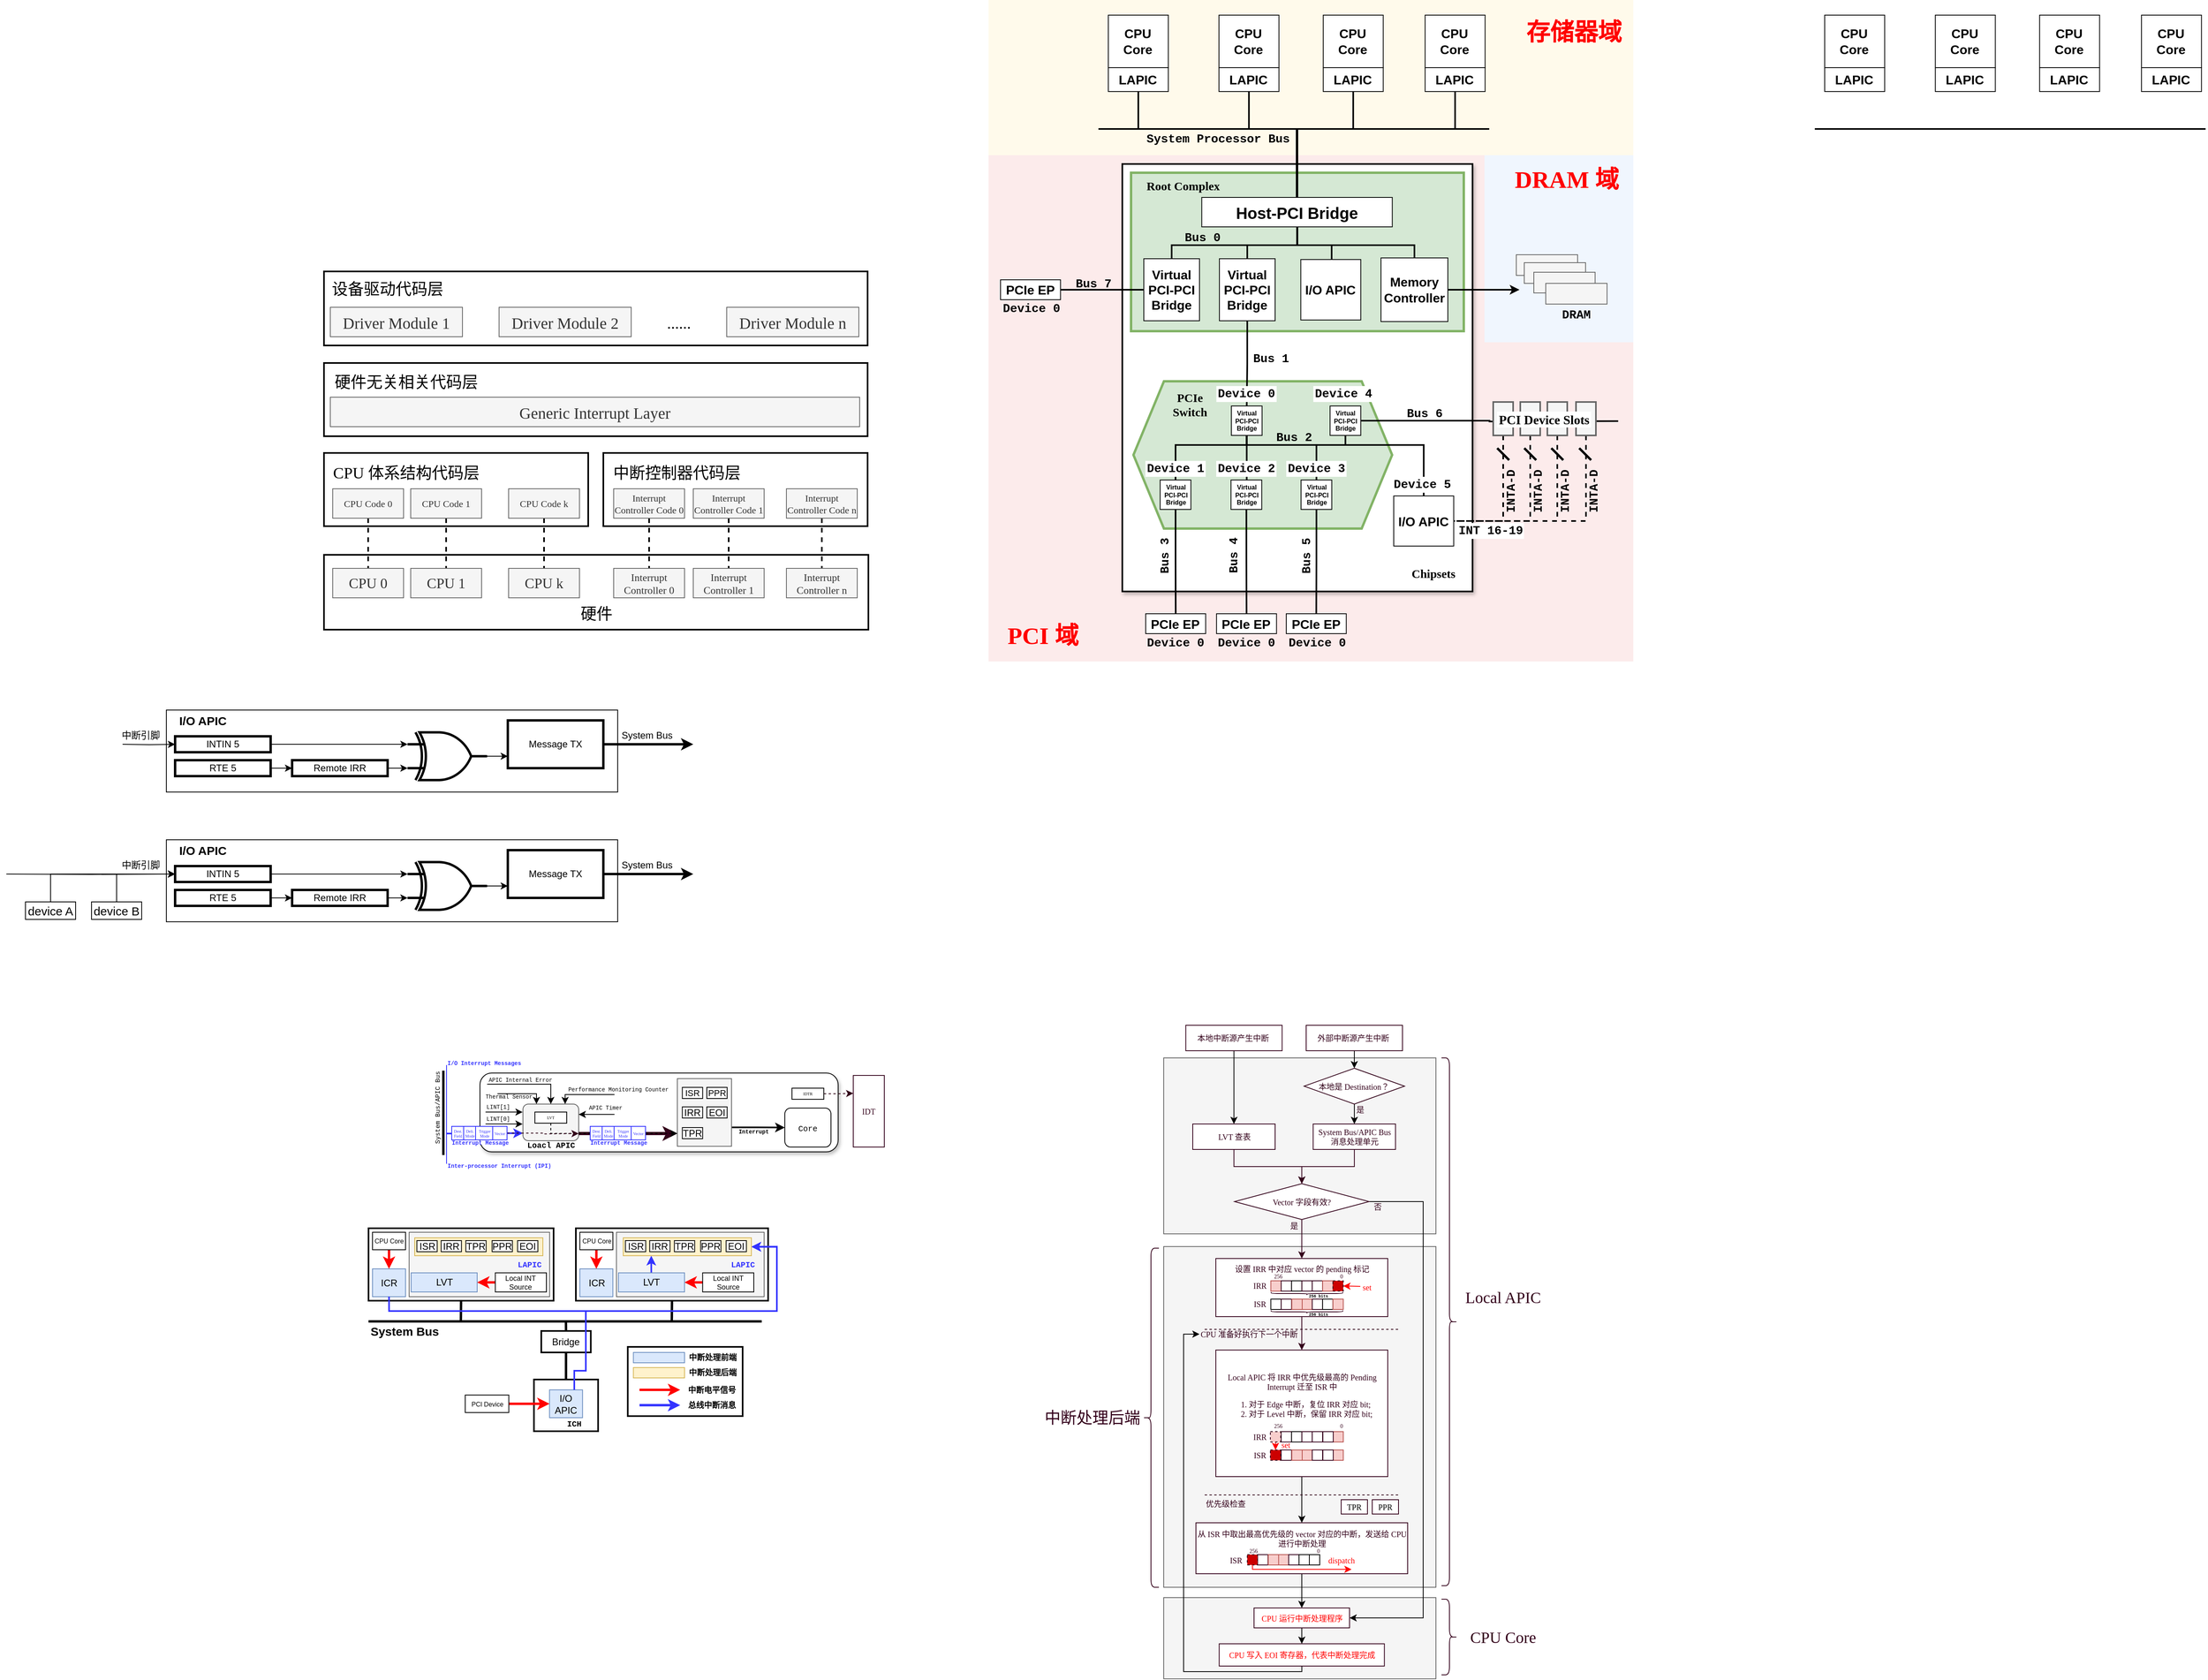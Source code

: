 <mxfile version="15.8.7" type="device"><diagram id="VDShz9eBW2HX3PDvKZU_" name="Page-1"><mxGraphModel dx="2097" dy="1530" grid="0" gridSize="10" guides="1" tooltips="1" connect="1" arrows="1" fold="1" page="0" pageScale="1" pageWidth="827" pageHeight="1169" math="0" shadow="0"><root><mxCell id="0"/><mxCell id="1" parent="0"/><mxCell id="Nj6zsjn4XTv0MKvNadGr-182" value="" style="rounded=0;whiteSpace=wrap;html=1;shadow=0;fontFamily=Lucida Console;fontSize=20;strokeWidth=2;fillColor=#dae8fc;strokeColor=none;opacity=40;" vertex="1" parent="1"><mxGeometry x="1488" y="151" width="187" height="235" as="geometry"/></mxCell><mxCell id="Nj6zsjn4XTv0MKvNadGr-181" value="" style="rounded=0;whiteSpace=wrap;html=1;shadow=0;fontFamily=Lucida Console;fontSize=20;strokeWidth=2;fillColor=#f8cecc;strokeColor=none;opacity=40;" vertex="1" parent="1"><mxGeometry x="1488" y="386" width="187" height="401" as="geometry"/></mxCell><mxCell id="Nj6zsjn4XTv0MKvNadGr-180" value="" style="rounded=0;whiteSpace=wrap;html=1;shadow=0;fontFamily=Lucida Console;fontSize=20;strokeWidth=2;fillColor=#fff2cc;strokeColor=none;opacity=40;" vertex="1" parent="1"><mxGeometry x="865" y="-44" width="810" height="195" as="geometry"/></mxCell><mxCell id="Nj6zsjn4XTv0MKvNadGr-179" value="" style="rounded=0;whiteSpace=wrap;html=1;shadow=0;fontFamily=Lucida Console;fontSize=20;strokeWidth=2;fillColor=#f8cecc;strokeColor=none;opacity=40;" vertex="1" parent="1"><mxGeometry x="865" y="151" width="623" height="636" as="geometry"/></mxCell><mxCell id="Nj6zsjn4XTv0MKvNadGr-75" value="" style="rounded=0;whiteSpace=wrap;html=1;fontFamily=Courier New;fontSize=8;strokeWidth=2;fillColor=default;shadow=1;" vertex="1" parent="1"><mxGeometry x="1033" y="162" width="440" height="537" as="geometry"/></mxCell><mxCell id="Nj6zsjn4XTv0MKvNadGr-22" value="" style="shape=hexagon;perimeter=hexagonPerimeter2;whiteSpace=wrap;html=1;fixedSize=1;fontFamily=Courier New;fontSize=15;strokeWidth=3;size=38.286;fillColor=#d5e8d4;strokeColor=#82b366;" vertex="1" parent="1"><mxGeometry x="1047" y="435" width="325" height="185" as="geometry"/></mxCell><mxCell id="Nj6zsjn4XTv0MKvNadGr-2" value="" style="rounded=0;whiteSpace=wrap;html=1;strokeWidth=3;fillColor=#d5e8d4;strokeColor=#82b366;" vertex="1" parent="1"><mxGeometry x="1044" y="173" width="418" height="199" as="geometry"/></mxCell><mxCell id="Z_S0apCqFRJJ3rFyM4oo-122" value="" style="rounded=0;whiteSpace=wrap;html=1;strokeWidth=2;" parent="1" vertex="1"><mxGeometry x="411.69" y="1648" width="144.31" height="87" as="geometry"/></mxCell><mxCell id="Z_S0apCqFRJJ3rFyM4oo-38" value="" style="rounded=0;whiteSpace=wrap;html=1;strokeWidth=2;" parent="1" vertex="1"><mxGeometry x="86" y="1499" width="232.5" height="91" as="geometry"/></mxCell><mxCell id="Z_S0apCqFRJJ3rFyM4oo-40" value="" style="rounded=0;whiteSpace=wrap;html=1;fillColor=#f5f5f5;fontColor=#333333;strokeColor=#666666;" parent="1" vertex="1"><mxGeometry x="137" y="1504" width="176.5" height="81" as="geometry"/></mxCell><mxCell id="Z_S0apCqFRJJ3rFyM4oo-50" value="" style="rounded=0;whiteSpace=wrap;html=1;fillColor=#fff2cc;strokeColor=#d6b656;" parent="1" vertex="1"><mxGeometry x="144" y="1511" width="161" height="22.5" as="geometry"/></mxCell><mxCell id="O99oOk8e1coUVFC6YvjM-10" value="" style="rounded=0;whiteSpace=wrap;html=1;strokeWidth=1;" parent="1" vertex="1"><mxGeometry x="-168" y="848" width="567" height="103" as="geometry"/></mxCell><mxCell id="f809kreN_x5pRfxNGrvv-21" value="" style="rounded=0;whiteSpace=wrap;html=1;fontStyle=1;strokeWidth=2;" parent="1" vertex="1"><mxGeometry x="30" y="653" width="684" height="94" as="geometry"/></mxCell><mxCell id="f809kreN_x5pRfxNGrvv-5" value="" style="rounded=0;whiteSpace=wrap;html=1;fontStyle=1;strokeWidth=2;" parent="1" vertex="1"><mxGeometry x="30" y="297" width="683" height="93" as="geometry"/></mxCell><mxCell id="f809kreN_x5pRfxNGrvv-1" value="&lt;font face=&quot;Lucida Console&quot; style=&quot;font-size: 20px&quot;&gt;&lt;span style=&quot;font-weight: normal&quot;&gt;Driver Module 1&lt;/span&gt;&lt;/font&gt;" style="rounded=0;whiteSpace=wrap;html=1;fontStyle=1;fillColor=#f5f5f5;fontColor=#333333;strokeColor=#666666;" parent="1" vertex="1"><mxGeometry x="38" y="342" width="166" height="37" as="geometry"/></mxCell><mxCell id="f809kreN_x5pRfxNGrvv-2" value="&lt;font face=&quot;Lucida Console&quot; style=&quot;font-size: 20px&quot;&gt;&lt;span style=&quot;font-weight: normal&quot;&gt;Driver Module 2&lt;/span&gt;&lt;/font&gt;" style="rounded=0;whiteSpace=wrap;html=1;fontStyle=1;fillColor=#f5f5f5;fontColor=#333333;strokeColor=#666666;" parent="1" vertex="1"><mxGeometry x="250" y="342" width="166" height="37" as="geometry"/></mxCell><mxCell id="f809kreN_x5pRfxNGrvv-3" value="&lt;font face=&quot;Lucida Console&quot; style=&quot;font-size: 20px&quot;&gt;&lt;span style=&quot;font-weight: normal&quot;&gt;Driver Module n&lt;/span&gt;&lt;/font&gt;" style="rounded=0;whiteSpace=wrap;html=1;fontStyle=1;fillColor=#f5f5f5;fontColor=#333333;strokeColor=#666666;" parent="1" vertex="1"><mxGeometry x="536" y="342" width="166" height="37" as="geometry"/></mxCell><mxCell id="f809kreN_x5pRfxNGrvv-4" value="......" style="text;html=1;strokeColor=none;fillColor=none;align=center;verticalAlign=middle;whiteSpace=wrap;rounded=0;fontFamily=Lucida Console;fontSize=20;" parent="1" vertex="1"><mxGeometry x="446" y="345.5" width="60" height="30" as="geometry"/></mxCell><mxCell id="f809kreN_x5pRfxNGrvv-6" value="" style="rounded=0;whiteSpace=wrap;html=1;fontStyle=1;strokeWidth=2;" parent="1" vertex="1"><mxGeometry x="30" y="412" width="683" height="92" as="geometry"/></mxCell><mxCell id="f809kreN_x5pRfxNGrvv-7" value="&lt;font face=&quot;Lucida Console&quot; style=&quot;font-size: 20px&quot;&gt;&lt;span style=&quot;font-weight: normal&quot;&gt;Generic Interrupt Layer&lt;/span&gt;&lt;/font&gt;" style="rounded=0;whiteSpace=wrap;html=1;fontStyle=1;fillColor=#f5f5f5;fontColor=#333333;strokeColor=#666666;" parent="1" vertex="1"><mxGeometry x="38" y="455" width="665" height="37" as="geometry"/></mxCell><mxCell id="f809kreN_x5pRfxNGrvv-9" value="" style="rounded=0;whiteSpace=wrap;html=1;fontStyle=1;strokeWidth=2;" parent="1" vertex="1"><mxGeometry x="30" y="525" width="332" height="92" as="geometry"/></mxCell><mxCell id="f809kreN_x5pRfxNGrvv-11" value="" style="rounded=0;whiteSpace=wrap;html=1;fontStyle=1;strokeWidth=2;" parent="1" vertex="1"><mxGeometry x="381" y="525" width="332" height="92" as="geometry"/></mxCell><mxCell id="f809kreN_x5pRfxNGrvv-32" style="edgeStyle=orthogonalEdgeStyle;rounded=0;orthogonalLoop=1;jettySize=auto;html=1;fontFamily=Lucida Console;fontSize=12;endArrow=none;endFill=0;dashed=1;strokeWidth=2;" parent="1" source="f809kreN_x5pRfxNGrvv-12" target="f809kreN_x5pRfxNGrvv-22" edge="1"><mxGeometry relative="1" as="geometry"/></mxCell><mxCell id="f809kreN_x5pRfxNGrvv-12" value="&lt;font face=&quot;Lucida Console&quot; style=&quot;font-size: 12px&quot;&gt;&lt;span style=&quot;font-weight: normal ; font-size: 12px&quot;&gt;CPU Code 0&lt;/span&gt;&lt;/font&gt;" style="rounded=0;whiteSpace=wrap;html=1;fontStyle=1;fillColor=#f5f5f5;fontColor=#333333;strokeColor=#666666;fontSize=12;" parent="1" vertex="1"><mxGeometry x="41" y="570" width="89" height="37" as="geometry"/></mxCell><mxCell id="f809kreN_x5pRfxNGrvv-33" style="edgeStyle=orthogonalEdgeStyle;rounded=0;orthogonalLoop=1;jettySize=auto;html=1;dashed=1;fontFamily=Lucida Console;fontSize=12;endArrow=none;endFill=0;strokeWidth=2;" parent="1" source="f809kreN_x5pRfxNGrvv-15" target="f809kreN_x5pRfxNGrvv-23" edge="1"><mxGeometry relative="1" as="geometry"/></mxCell><mxCell id="f809kreN_x5pRfxNGrvv-15" value="&lt;font face=&quot;Lucida Console&quot; style=&quot;font-size: 12px&quot;&gt;&lt;span style=&quot;font-weight: normal ; font-size: 12px&quot;&gt;CPU Code 1&lt;/span&gt;&lt;/font&gt;" style="rounded=0;whiteSpace=wrap;html=1;fontStyle=1;fillColor=#f5f5f5;fontColor=#333333;strokeColor=#666666;fontSize=12;" parent="1" vertex="1"><mxGeometry x="139" y="570" width="89" height="37" as="geometry"/></mxCell><mxCell id="f809kreN_x5pRfxNGrvv-34" style="edgeStyle=orthogonalEdgeStyle;rounded=0;orthogonalLoop=1;jettySize=auto;html=1;dashed=1;fontFamily=Lucida Console;fontSize=12;endArrow=none;endFill=0;strokeWidth=2;" parent="1" source="f809kreN_x5pRfxNGrvv-16" target="f809kreN_x5pRfxNGrvv-24" edge="1"><mxGeometry relative="1" as="geometry"/></mxCell><mxCell id="f809kreN_x5pRfxNGrvv-16" value="&lt;font face=&quot;Lucida Console&quot; style=&quot;font-size: 12px&quot;&gt;&lt;span style=&quot;font-weight: normal ; font-size: 12px&quot;&gt;CPU Code k&lt;/span&gt;&lt;/font&gt;" style="rounded=0;whiteSpace=wrap;html=1;fontStyle=1;fillColor=#f5f5f5;fontColor=#333333;strokeColor=#666666;fontSize=12;" parent="1" vertex="1"><mxGeometry x="262" y="570" width="89" height="37" as="geometry"/></mxCell><mxCell id="f809kreN_x5pRfxNGrvv-35" style="edgeStyle=orthogonalEdgeStyle;rounded=0;orthogonalLoop=1;jettySize=auto;html=1;entryX=0.5;entryY=0;entryDx=0;entryDy=0;dashed=1;fontFamily=Lucida Console;fontSize=12;endArrow=none;endFill=0;strokeWidth=2;" parent="1" source="f809kreN_x5pRfxNGrvv-18" target="f809kreN_x5pRfxNGrvv-25" edge="1"><mxGeometry relative="1" as="geometry"/></mxCell><mxCell id="f809kreN_x5pRfxNGrvv-18" value="&lt;font face=&quot;Lucida Console&quot; style=&quot;font-size: 12px;&quot;&gt;&lt;span style=&quot;font-weight: normal; font-size: 12px;&quot;&gt;Interrupt Controller Code 0&lt;/span&gt;&lt;/font&gt;" style="rounded=0;whiteSpace=wrap;html=1;fontStyle=1;fillColor=#f5f5f5;fontColor=#333333;strokeColor=#666666;fontSize=12;" parent="1" vertex="1"><mxGeometry x="394" y="570" width="89" height="37" as="geometry"/></mxCell><mxCell id="f809kreN_x5pRfxNGrvv-36" style="edgeStyle=orthogonalEdgeStyle;rounded=0;orthogonalLoop=1;jettySize=auto;html=1;entryX=0.5;entryY=0;entryDx=0;entryDy=0;dashed=1;fontFamily=Lucida Console;fontSize=12;endArrow=none;endFill=0;strokeWidth=2;" parent="1" source="f809kreN_x5pRfxNGrvv-19" target="f809kreN_x5pRfxNGrvv-26" edge="1"><mxGeometry relative="1" as="geometry"/></mxCell><mxCell id="f809kreN_x5pRfxNGrvv-19" value="&lt;font face=&quot;Lucida Console&quot; style=&quot;font-size: 12px&quot;&gt;&lt;span style=&quot;font-weight: normal ; font-size: 12px&quot;&gt;Interrupt Controller Code 1&lt;/span&gt;&lt;/font&gt;" style="rounded=0;whiteSpace=wrap;html=1;fontStyle=1;fillColor=#f5f5f5;fontColor=#333333;strokeColor=#666666;fontSize=12;" parent="1" vertex="1"><mxGeometry x="494" y="570" width="89" height="37" as="geometry"/></mxCell><mxCell id="f809kreN_x5pRfxNGrvv-37" style="edgeStyle=orthogonalEdgeStyle;rounded=0;orthogonalLoop=1;jettySize=auto;html=1;entryX=0.5;entryY=0;entryDx=0;entryDy=0;dashed=1;fontFamily=Lucida Console;fontSize=12;endArrow=none;endFill=0;strokeWidth=2;" parent="1" source="f809kreN_x5pRfxNGrvv-20" target="f809kreN_x5pRfxNGrvv-27" edge="1"><mxGeometry relative="1" as="geometry"/></mxCell><mxCell id="f809kreN_x5pRfxNGrvv-20" value="&lt;font face=&quot;Lucida Console&quot; style=&quot;font-size: 12px&quot;&gt;&lt;span style=&quot;font-weight: normal ; font-size: 12px&quot;&gt;Interrupt Controller Code n&lt;/span&gt;&lt;/font&gt;" style="rounded=0;whiteSpace=wrap;html=1;fontStyle=1;fillColor=#f5f5f5;fontColor=#333333;strokeColor=#666666;fontSize=12;" parent="1" vertex="1"><mxGeometry x="611" y="570" width="89" height="37" as="geometry"/></mxCell><mxCell id="f809kreN_x5pRfxNGrvv-22" value="&lt;font face=&quot;Lucida Console&quot; style=&quot;font-size: 18px;&quot;&gt;&lt;span style=&quot;font-weight: normal; font-size: 18px;&quot;&gt;CPU 0&lt;/span&gt;&lt;/font&gt;" style="rounded=0;whiteSpace=wrap;html=1;fontStyle=1;fillColor=#f5f5f5;fontColor=#333333;strokeColor=#666666;fontSize=18;" parent="1" vertex="1"><mxGeometry x="41" y="670" width="89" height="37" as="geometry"/></mxCell><mxCell id="f809kreN_x5pRfxNGrvv-23" value="&lt;font face=&quot;Lucida Console&quot; style=&quot;font-size: 18px&quot;&gt;&lt;span style=&quot;font-weight: normal ; font-size: 18px&quot;&gt;CPU 1&lt;/span&gt;&lt;/font&gt;" style="rounded=0;whiteSpace=wrap;html=1;fontStyle=1;fillColor=#f5f5f5;fontColor=#333333;strokeColor=#666666;fontSize=18;" parent="1" vertex="1"><mxGeometry x="139" y="670" width="89" height="37" as="geometry"/></mxCell><mxCell id="f809kreN_x5pRfxNGrvv-24" value="&lt;font face=&quot;Lucida Console&quot; style=&quot;font-size: 18px&quot;&gt;&lt;span style=&quot;font-weight: normal ; font-size: 18px&quot;&gt;CPU k&lt;/span&gt;&lt;/font&gt;" style="rounded=0;whiteSpace=wrap;html=1;fontStyle=1;fillColor=#f5f5f5;fontColor=#333333;strokeColor=#666666;fontSize=18;" parent="1" vertex="1"><mxGeometry x="262" y="670" width="89" height="37" as="geometry"/></mxCell><mxCell id="f809kreN_x5pRfxNGrvv-25" value="&lt;font face=&quot;Lucida Console&quot; style=&quot;font-size: 13px;&quot;&gt;&lt;span style=&quot;font-weight: normal; font-size: 13px;&quot;&gt;Interrupt Controller 0&lt;/span&gt;&lt;/font&gt;" style="rounded=0;whiteSpace=wrap;html=1;fontStyle=1;fillColor=#f5f5f5;fontColor=#333333;strokeColor=#666666;fontSize=13;" parent="1" vertex="1"><mxGeometry x="394" y="670" width="89" height="37" as="geometry"/></mxCell><mxCell id="f809kreN_x5pRfxNGrvv-26" value="&lt;font face=&quot;Lucida Console&quot; style=&quot;font-size: 13px&quot;&gt;&lt;span style=&quot;font-weight: normal ; font-size: 13px&quot;&gt;Interrupt Controller 1&lt;/span&gt;&lt;/font&gt;" style="rounded=0;whiteSpace=wrap;html=1;fontStyle=1;fillColor=#f5f5f5;fontColor=#333333;strokeColor=#666666;fontSize=13;" parent="1" vertex="1"><mxGeometry x="494" y="670" width="89" height="37" as="geometry"/></mxCell><mxCell id="f809kreN_x5pRfxNGrvv-27" value="&lt;font face=&quot;Lucida Console&quot; style=&quot;font-size: 13px&quot;&gt;&lt;span style=&quot;font-weight: normal ; font-size: 13px&quot;&gt;Interrupt Controller n&lt;/span&gt;&lt;/font&gt;" style="rounded=0;whiteSpace=wrap;html=1;fontStyle=1;fillColor=#f5f5f5;fontColor=#333333;strokeColor=#666666;fontSize=13;" parent="1" vertex="1"><mxGeometry x="611" y="670" width="89" height="37" as="geometry"/></mxCell><mxCell id="f809kreN_x5pRfxNGrvv-38" value="设备驱动代码层" style="text;html=1;strokeColor=none;fillColor=none;align=center;verticalAlign=middle;whiteSpace=wrap;rounded=0;fontFamily=Lucida Console;fontSize=20;" parent="1" vertex="1"><mxGeometry x="34.5" y="303" width="149.5" height="30" as="geometry"/></mxCell><mxCell id="f809kreN_x5pRfxNGrvv-39" value="硬件无关相关代码层" style="text;html=1;strokeColor=none;fillColor=none;align=center;verticalAlign=middle;whiteSpace=wrap;rounded=0;fontFamily=Lucida Console;fontSize=20;" parent="1" vertex="1"><mxGeometry x="34.5" y="420" width="196.5" height="30" as="geometry"/></mxCell><mxCell id="f809kreN_x5pRfxNGrvv-40" value="CPU 体系结构代码层" style="text;html=1;strokeColor=none;fillColor=none;align=center;verticalAlign=middle;whiteSpace=wrap;rounded=0;fontFamily=Lucida Console;fontSize=20;" parent="1" vertex="1"><mxGeometry x="34.5" y="534" width="196.5" height="30" as="geometry"/></mxCell><mxCell id="f809kreN_x5pRfxNGrvv-41" value="中断控制器代码层" style="text;html=1;strokeColor=none;fillColor=none;align=center;verticalAlign=middle;whiteSpace=wrap;rounded=0;fontFamily=Lucida Console;fontSize=20;" parent="1" vertex="1"><mxGeometry x="375" y="534" width="196.5" height="30" as="geometry"/></mxCell><mxCell id="f809kreN_x5pRfxNGrvv-42" value="硬件" style="text;html=1;strokeColor=none;fillColor=none;align=center;verticalAlign=middle;whiteSpace=wrap;rounded=0;fontFamily=Lucida Console;fontSize=20;" parent="1" vertex="1"><mxGeometry x="273.75" y="711" width="196.5" height="30" as="geometry"/></mxCell><mxCell id="O99oOk8e1coUVFC6YvjM-9" style="edgeStyle=orthogonalEdgeStyle;rounded=0;orthogonalLoop=1;jettySize=auto;html=1;entryX=0;entryY=0.75;entryDx=0;entryDy=0;" parent="1" source="O99oOk8e1coUVFC6YvjM-1" target="O99oOk8e1coUVFC6YvjM-8" edge="1"><mxGeometry relative="1" as="geometry"/></mxCell><mxCell id="O99oOk8e1coUVFC6YvjM-1" value="" style="verticalLabelPosition=bottom;shadow=0;dashed=0;align=center;html=1;verticalAlign=top;shape=mxgraph.electrical.logic_gates.logic_gate;operation=xor;strokeWidth=3;" parent="1" vertex="1"><mxGeometry x="135" y="876" width="100" height="60" as="geometry"/></mxCell><mxCell id="O99oOk8e1coUVFC6YvjM-3" style="edgeStyle=orthogonalEdgeStyle;rounded=0;orthogonalLoop=1;jettySize=auto;html=1;entryX=0;entryY=0.75;entryDx=0;entryDy=0;entryPerimeter=0;" parent="1" source="O99oOk8e1coUVFC6YvjM-2" target="O99oOk8e1coUVFC6YvjM-1" edge="1"><mxGeometry relative="1" as="geometry"/></mxCell><mxCell id="O99oOk8e1coUVFC6YvjM-2" value="Remote IRR" style="rounded=0;whiteSpace=wrap;html=1;strokeWidth=3;" parent="1" vertex="1"><mxGeometry x="-10" y="911" width="120" height="20" as="geometry"/></mxCell><mxCell id="O99oOk8e1coUVFC6YvjM-5" style="edgeStyle=orthogonalEdgeStyle;rounded=0;orthogonalLoop=1;jettySize=auto;html=1;entryX=0;entryY=0.25;entryDx=0;entryDy=0;entryPerimeter=0;" parent="1" source="O99oOk8e1coUVFC6YvjM-4" target="O99oOk8e1coUVFC6YvjM-1" edge="1"><mxGeometry relative="1" as="geometry"/></mxCell><mxCell id="O99oOk8e1coUVFC6YvjM-4" value="INTIN 5" style="rounded=0;whiteSpace=wrap;html=1;strokeWidth=3;" parent="1" vertex="1"><mxGeometry x="-157" y="881" width="120" height="20" as="geometry"/></mxCell><mxCell id="O99oOk8e1coUVFC6YvjM-7" style="edgeStyle=orthogonalEdgeStyle;rounded=0;orthogonalLoop=1;jettySize=auto;html=1;" parent="1" source="O99oOk8e1coUVFC6YvjM-6" target="O99oOk8e1coUVFC6YvjM-2" edge="1"><mxGeometry relative="1" as="geometry"/></mxCell><mxCell id="O99oOk8e1coUVFC6YvjM-6" value="RTE 5" style="rounded=0;whiteSpace=wrap;html=1;strokeWidth=3;" parent="1" vertex="1"><mxGeometry x="-157" y="911" width="120" height="20" as="geometry"/></mxCell><mxCell id="O99oOk8e1coUVFC6YvjM-13" style="edgeStyle=orthogonalEdgeStyle;rounded=0;orthogonalLoop=1;jettySize=auto;html=1;strokeWidth=3;" parent="1" source="O99oOk8e1coUVFC6YvjM-8" edge="1"><mxGeometry relative="1" as="geometry"><mxPoint x="494" y="891" as="targetPoint"/></mxGeometry></mxCell><mxCell id="O99oOk8e1coUVFC6YvjM-8" value="Message TX" style="rounded=0;whiteSpace=wrap;html=1;strokeWidth=3;" parent="1" vertex="1"><mxGeometry x="261" y="861" width="120" height="60" as="geometry"/></mxCell><mxCell id="O99oOk8e1coUVFC6YvjM-12" style="edgeStyle=orthogonalEdgeStyle;rounded=0;orthogonalLoop=1;jettySize=auto;html=1;entryX=0;entryY=0.5;entryDx=0;entryDy=0;" parent="1" target="O99oOk8e1coUVFC6YvjM-4" edge="1"><mxGeometry relative="1" as="geometry"><mxPoint x="-223" y="891" as="sourcePoint"/></mxGeometry></mxCell><mxCell id="O99oOk8e1coUVFC6YvjM-14" value="中断引脚" style="text;html=1;strokeColor=none;fillColor=none;align=center;verticalAlign=middle;whiteSpace=wrap;rounded=0;" parent="1" vertex="1"><mxGeometry x="-230" y="874" width="60" height="12" as="geometry"/></mxCell><mxCell id="O99oOk8e1coUVFC6YvjM-15" value="System Bus" style="text;html=1;strokeColor=none;fillColor=none;align=center;verticalAlign=middle;whiteSpace=wrap;rounded=0;" parent="1" vertex="1"><mxGeometry x="401" y="874" width="70" height="12" as="geometry"/></mxCell><mxCell id="O99oOk8e1coUVFC6YvjM-16" value="&lt;b&gt;&lt;font style=&quot;font-size: 15px&quot;&gt;I/O APIC&lt;/font&gt;&lt;/b&gt;" style="text;html=1;strokeColor=none;fillColor=none;align=center;verticalAlign=middle;whiteSpace=wrap;rounded=0;" parent="1" vertex="1"><mxGeometry x="-159" y="855" width="74" height="12" as="geometry"/></mxCell><mxCell id="O99oOk8e1coUVFC6YvjM-17" value="" style="rounded=0;whiteSpace=wrap;html=1;strokeWidth=1;" parent="1" vertex="1"><mxGeometry x="-168" y="1011" width="567" height="103" as="geometry"/></mxCell><mxCell id="O99oOk8e1coUVFC6YvjM-18" style="edgeStyle=orthogonalEdgeStyle;rounded=0;orthogonalLoop=1;jettySize=auto;html=1;entryX=0;entryY=0.75;entryDx=0;entryDy=0;" parent="1" source="O99oOk8e1coUVFC6YvjM-19" target="O99oOk8e1coUVFC6YvjM-27" edge="1"><mxGeometry relative="1" as="geometry"/></mxCell><mxCell id="O99oOk8e1coUVFC6YvjM-19" value="" style="verticalLabelPosition=bottom;shadow=0;dashed=0;align=center;html=1;verticalAlign=top;shape=mxgraph.electrical.logic_gates.logic_gate;operation=xor;strokeWidth=3;" parent="1" vertex="1"><mxGeometry x="135" y="1039" width="100" height="60" as="geometry"/></mxCell><mxCell id="O99oOk8e1coUVFC6YvjM-20" style="edgeStyle=orthogonalEdgeStyle;rounded=0;orthogonalLoop=1;jettySize=auto;html=1;entryX=0;entryY=0.75;entryDx=0;entryDy=0;entryPerimeter=0;" parent="1" source="O99oOk8e1coUVFC6YvjM-21" target="O99oOk8e1coUVFC6YvjM-19" edge="1"><mxGeometry relative="1" as="geometry"/></mxCell><mxCell id="O99oOk8e1coUVFC6YvjM-21" value="Remote IRR" style="rounded=0;whiteSpace=wrap;html=1;strokeWidth=3;" parent="1" vertex="1"><mxGeometry x="-10" y="1074" width="120" height="20" as="geometry"/></mxCell><mxCell id="O99oOk8e1coUVFC6YvjM-22" style="edgeStyle=orthogonalEdgeStyle;rounded=0;orthogonalLoop=1;jettySize=auto;html=1;entryX=0;entryY=0.25;entryDx=0;entryDy=0;entryPerimeter=0;" parent="1" source="O99oOk8e1coUVFC6YvjM-23" target="O99oOk8e1coUVFC6YvjM-19" edge="1"><mxGeometry relative="1" as="geometry"/></mxCell><mxCell id="O99oOk8e1coUVFC6YvjM-23" value="INTIN 5" style="rounded=0;whiteSpace=wrap;html=1;strokeWidth=3;" parent="1" vertex="1"><mxGeometry x="-157" y="1044" width="120" height="20" as="geometry"/></mxCell><mxCell id="O99oOk8e1coUVFC6YvjM-24" style="edgeStyle=orthogonalEdgeStyle;rounded=0;orthogonalLoop=1;jettySize=auto;html=1;" parent="1" source="O99oOk8e1coUVFC6YvjM-25" target="O99oOk8e1coUVFC6YvjM-21" edge="1"><mxGeometry relative="1" as="geometry"/></mxCell><mxCell id="O99oOk8e1coUVFC6YvjM-25" value="RTE 5" style="rounded=0;whiteSpace=wrap;html=1;strokeWidth=3;" parent="1" vertex="1"><mxGeometry x="-157" y="1074" width="120" height="20" as="geometry"/></mxCell><mxCell id="O99oOk8e1coUVFC6YvjM-26" style="edgeStyle=orthogonalEdgeStyle;rounded=0;orthogonalLoop=1;jettySize=auto;html=1;strokeWidth=3;" parent="1" source="O99oOk8e1coUVFC6YvjM-27" edge="1"><mxGeometry relative="1" as="geometry"><mxPoint x="494.0" y="1054" as="targetPoint"/></mxGeometry></mxCell><mxCell id="O99oOk8e1coUVFC6YvjM-27" value="Message TX" style="rounded=0;whiteSpace=wrap;html=1;strokeWidth=3;" parent="1" vertex="1"><mxGeometry x="261" y="1024" width="120" height="60" as="geometry"/></mxCell><mxCell id="O99oOk8e1coUVFC6YvjM-28" style="edgeStyle=orthogonalEdgeStyle;rounded=0;orthogonalLoop=1;jettySize=auto;html=1;entryX=0;entryY=0.5;entryDx=0;entryDy=0;" parent="1" target="O99oOk8e1coUVFC6YvjM-23" edge="1"><mxGeometry relative="1" as="geometry"><mxPoint x="-369" y="1054" as="sourcePoint"/></mxGeometry></mxCell><mxCell id="O99oOk8e1coUVFC6YvjM-29" value="中断引脚" style="text;html=1;strokeColor=none;fillColor=none;align=center;verticalAlign=middle;whiteSpace=wrap;rounded=0;" parent="1" vertex="1"><mxGeometry x="-230" y="1037" width="60" height="12" as="geometry"/></mxCell><mxCell id="O99oOk8e1coUVFC6YvjM-30" value="System Bus" style="text;html=1;strokeColor=none;fillColor=none;align=center;verticalAlign=middle;whiteSpace=wrap;rounded=0;" parent="1" vertex="1"><mxGeometry x="401" y="1037" width="70" height="12" as="geometry"/></mxCell><mxCell id="O99oOk8e1coUVFC6YvjM-31" value="&lt;b&gt;&lt;font style=&quot;font-size: 15px&quot;&gt;I/O APIC&lt;/font&gt;&lt;/b&gt;" style="text;html=1;strokeColor=none;fillColor=none;align=center;verticalAlign=middle;whiteSpace=wrap;rounded=0;" parent="1" vertex="1"><mxGeometry x="-159" y="1018" width="74" height="12" as="geometry"/></mxCell><mxCell id="O99oOk8e1coUVFC6YvjM-33" style="edgeStyle=orthogonalEdgeStyle;rounded=0;orthogonalLoop=1;jettySize=auto;html=1;entryX=0;entryY=0.5;entryDx=0;entryDy=0;fontSize=15;strokeWidth=1;" parent="1" source="O99oOk8e1coUVFC6YvjM-32" target="O99oOk8e1coUVFC6YvjM-23" edge="1"><mxGeometry relative="1" as="geometry"><Array as="points"><mxPoint x="-313" y="1054"/></Array></mxGeometry></mxCell><mxCell id="O99oOk8e1coUVFC6YvjM-32" value="device A" style="rounded=0;whiteSpace=wrap;html=1;fontSize=15;strokeWidth=1;" parent="1" vertex="1"><mxGeometry x="-345" y="1089" width="63" height="22" as="geometry"/></mxCell><mxCell id="O99oOk8e1coUVFC6YvjM-35" style="edgeStyle=orthogonalEdgeStyle;rounded=0;orthogonalLoop=1;jettySize=auto;html=1;entryX=0;entryY=0.5;entryDx=0;entryDy=0;fontSize=15;strokeWidth=1;" parent="1" source="O99oOk8e1coUVFC6YvjM-34" target="O99oOk8e1coUVFC6YvjM-23" edge="1"><mxGeometry relative="1" as="geometry"><Array as="points"><mxPoint x="-230" y="1054"/></Array></mxGeometry></mxCell><mxCell id="O99oOk8e1coUVFC6YvjM-34" value="device B" style="rounded=0;whiteSpace=wrap;html=1;fontSize=15;strokeWidth=1;" parent="1" vertex="1"><mxGeometry x="-262" y="1089" width="63" height="22" as="geometry"/></mxCell><mxCell id="KQOuizLAwP-YMJ5Qty2o-1" value="" style="rounded=0;whiteSpace=wrap;html=1;shadow=0;fontFamily=Garamond;fontSize=7;fontColor=#333333;strokeColor=#666666;strokeWidth=1;fillColor=#f5f5f5;" parent="1" vertex="1"><mxGeometry x="1085" y="1963" width="342" height="102" as="geometry"/></mxCell><mxCell id="KQOuizLAwP-YMJ5Qty2o-2" value="" style="rounded=0;whiteSpace=wrap;html=1;shadow=0;fontFamily=Garamond;fontSize=7;fontColor=#333333;strokeColor=#666666;strokeWidth=1;fillColor=#f5f5f5;" parent="1" vertex="1"><mxGeometry x="1085" y="1522" width="342" height="428" as="geometry"/></mxCell><mxCell id="KQOuizLAwP-YMJ5Qty2o-3" value="" style="rounded=0;whiteSpace=wrap;html=1;shadow=0;fontFamily=Garamond;fontSize=7;fontColor=#333333;strokeColor=#666666;strokeWidth=1;fillColor=#f5f5f5;" parent="1" vertex="1"><mxGeometry x="1085" y="1285" width="342" height="221" as="geometry"/></mxCell><mxCell id="KQOuizLAwP-YMJ5Qty2o-4" style="edgeStyle=orthogonalEdgeStyle;rounded=0;orthogonalLoop=1;jettySize=auto;html=1;fontFamily=Georgia;fontSize=10;fontColor=#FF0000;endArrow=classic;endFill=1;strokeColor=#000000;strokeWidth=1;entryX=0.5;entryY=0;entryDx=0;entryDy=0;" parent="1" source="KQOuizLAwP-YMJ5Qty2o-5" target="KQOuizLAwP-YMJ5Qty2o-10" edge="1"><mxGeometry relative="1" as="geometry"><mxPoint x="1173.204" y="1298.015" as="targetPoint"/></mxGeometry></mxCell><mxCell id="KQOuizLAwP-YMJ5Qty2o-5" value="本地中断源产生中断&amp;nbsp;" style="rounded=0;whiteSpace=wrap;html=1;shadow=0;fontFamily=Georgia;fontSize=10;fontColor=#33001A;strokeColor=#33001A;fillColor=default;" parent="1" vertex="1"><mxGeometry x="1112.75" y="1244" width="121" height="32" as="geometry"/></mxCell><mxCell id="KQOuizLAwP-YMJ5Qty2o-6" style="edgeStyle=orthogonalEdgeStyle;rounded=0;orthogonalLoop=1;jettySize=auto;html=1;fontFamily=Georgia;fontSize=10;fontColor=#33001A;endArrow=classic;endFill=1;strokeColor=#33001A;strokeWidth=1;entryX=0.5;entryY=0;entryDx=0;entryDy=0;" parent="1" source="KQOuizLAwP-YMJ5Qty2o-8" target="KQOuizLAwP-YMJ5Qty2o-16" edge="1"><mxGeometry relative="1" as="geometry"><mxPoint x="1258.5" y="1504" as="targetPoint"/></mxGeometry></mxCell><mxCell id="KQOuizLAwP-YMJ5Qty2o-7" style="edgeStyle=orthogonalEdgeStyle;rounded=0;orthogonalLoop=1;jettySize=auto;html=1;entryX=1;entryY=0.5;entryDx=0;entryDy=0;fontFamily=Georgia;fontSize=10;fontColor=#FF0000;endArrow=classic;endFill=1;strokeColor=#000000;strokeWidth=1;" parent="1" source="KQOuizLAwP-YMJ5Qty2o-8" target="KQOuizLAwP-YMJ5Qty2o-73" edge="1"><mxGeometry relative="1" as="geometry"><Array as="points"><mxPoint x="1411" y="1466"/><mxPoint x="1411" y="1988"/></Array></mxGeometry></mxCell><mxCell id="KQOuizLAwP-YMJ5Qty2o-8" value="Vector 字段有效?" style="rhombus;whiteSpace=wrap;html=1;rounded=0;shadow=0;fontFamily=Georgia;fontSize=10;fontColor=#33001A;strokeColor=#33001A;fillColor=default;" parent="1" vertex="1"><mxGeometry x="1174" y="1443" width="169" height="45" as="geometry"/></mxCell><mxCell id="KQOuizLAwP-YMJ5Qty2o-9" style="edgeStyle=orthogonalEdgeStyle;rounded=0;orthogonalLoop=1;jettySize=auto;html=1;entryX=0.5;entryY=0;entryDx=0;entryDy=0;fontFamily=Georgia;fontSize=10;fontColor=#33001A;endArrow=classic;endFill=1;strokeColor=#33001A;strokeWidth=1;" parent="1" source="KQOuizLAwP-YMJ5Qty2o-10" target="KQOuizLAwP-YMJ5Qty2o-8" edge="1"><mxGeometry relative="1" as="geometry"/></mxCell><mxCell id="KQOuizLAwP-YMJ5Qty2o-10" value="LVT 查表" style="rounded=0;whiteSpace=wrap;html=1;shadow=0;fontFamily=Georgia;fontSize=10;fontColor=#33001A;strokeColor=#33001A;fillColor=default;" parent="1" vertex="1"><mxGeometry x="1121.5" y="1368" width="103.5" height="32" as="geometry"/></mxCell><mxCell id="KQOuizLAwP-YMJ5Qty2o-11" style="edgeStyle=orthogonalEdgeStyle;rounded=0;orthogonalLoop=1;jettySize=auto;html=1;entryX=0.5;entryY=0;entryDx=0;entryDy=0;fontFamily=Georgia;fontSize=10;fontColor=#FF0000;endArrow=classic;endFill=1;strokeColor=#000000;strokeWidth=1;" parent="1" source="KQOuizLAwP-YMJ5Qty2o-12" target="KQOuizLAwP-YMJ5Qty2o-79" edge="1"><mxGeometry relative="1" as="geometry"/></mxCell><mxCell id="KQOuizLAwP-YMJ5Qty2o-12" value="外部中断源产生中断&amp;nbsp;" style="rounded=0;whiteSpace=wrap;html=1;shadow=0;fontFamily=Georgia;fontSize=10;fontColor=#33001A;strokeColor=#33001A;fillColor=default;" parent="1" vertex="1"><mxGeometry x="1264" y="1244" width="121" height="32" as="geometry"/></mxCell><mxCell id="KQOuizLAwP-YMJ5Qty2o-13" style="edgeStyle=orthogonalEdgeStyle;rounded=0;orthogonalLoop=1;jettySize=auto;html=1;fontFamily=Georgia;fontSize=10;fontColor=#33001A;endArrow=classic;endFill=1;strokeColor=#33001A;strokeWidth=1;" parent="1" source="KQOuizLAwP-YMJ5Qty2o-14" target="KQOuizLAwP-YMJ5Qty2o-8" edge="1"><mxGeometry relative="1" as="geometry"/></mxCell><mxCell id="KQOuizLAwP-YMJ5Qty2o-14" value="System Bus/APIC Bus 消息处理单元" style="rounded=0;whiteSpace=wrap;html=1;shadow=0;fontFamily=Georgia;fontSize=10;fontColor=#33001A;strokeColor=#33001A;fillColor=default;" parent="1" vertex="1"><mxGeometry x="1272.75" y="1368" width="103.5" height="32" as="geometry"/></mxCell><mxCell id="KQOuizLAwP-YMJ5Qty2o-15" value="" style="group" parent="1" vertex="1" connectable="0"><mxGeometry x="1150.5" y="1537" width="216" height="112" as="geometry"/></mxCell><mxCell id="KQOuizLAwP-YMJ5Qty2o-16" value="设置 IRR 中对应 vector 的 pending 标记&lt;br&gt;&lt;br&gt;&lt;br&gt;&lt;br&gt;&lt;br&gt;" style="rounded=0;whiteSpace=wrap;html=1;shadow=0;fontFamily=Georgia;fontSize=10;fontColor=#33001A;strokeColor=#33001A;fillColor=default;" parent="KQOuizLAwP-YMJ5Qty2o-15" vertex="1"><mxGeometry width="216" height="73" as="geometry"/></mxCell><mxCell id="KQOuizLAwP-YMJ5Qty2o-17" value="" style="whiteSpace=wrap;html=1;aspect=fixed;rounded=0;shadow=0;fontFamily=Georgia;fontSize=10;strokeColor=#b85450;fillColor=#f8cecc;" parent="KQOuizLAwP-YMJ5Qty2o-15" vertex="1"><mxGeometry x="69.12" y="28" width="13" height="13" as="geometry"/></mxCell><mxCell id="KQOuizLAwP-YMJ5Qty2o-18" value="" style="whiteSpace=wrap;html=1;aspect=fixed;rounded=0;shadow=0;fontFamily=Georgia;fontSize=10;fontColor=#33001A;strokeColor=#33001A;fillColor=default;" parent="KQOuizLAwP-YMJ5Qty2o-15" vertex="1"><mxGeometry x="82.12" y="28" width="13" height="13" as="geometry"/></mxCell><mxCell id="KQOuizLAwP-YMJ5Qty2o-19" value="" style="whiteSpace=wrap;html=1;aspect=fixed;rounded=0;shadow=0;fontFamily=Georgia;fontSize=10;" parent="KQOuizLAwP-YMJ5Qty2o-15" vertex="1"><mxGeometry x="95.12" y="28" width="13" height="13" as="geometry"/></mxCell><mxCell id="KQOuizLAwP-YMJ5Qty2o-20" value="" style="whiteSpace=wrap;html=1;aspect=fixed;rounded=0;shadow=0;fontFamily=Georgia;fontSize=10;fontColor=#33001A;strokeColor=#33001A;fillColor=default;" parent="KQOuizLAwP-YMJ5Qty2o-15" vertex="1"><mxGeometry x="108.12" y="28" width="13" height="13" as="geometry"/></mxCell><mxCell id="KQOuizLAwP-YMJ5Qty2o-21" value="" style="whiteSpace=wrap;html=1;aspect=fixed;rounded=0;shadow=0;fontFamily=Georgia;fontSize=10;fontColor=#33001A;strokeColor=#33001A;fillColor=default;" parent="KQOuizLAwP-YMJ5Qty2o-15" vertex="1"><mxGeometry x="121.12" y="28" width="13" height="13" as="geometry"/></mxCell><mxCell id="KQOuizLAwP-YMJ5Qty2o-22" value="" style="whiteSpace=wrap;html=1;aspect=fixed;rounded=0;shadow=0;fontFamily=Georgia;fontSize=10;strokeColor=#b85450;fillColor=#f8cecc;" parent="KQOuizLAwP-YMJ5Qty2o-15" vertex="1"><mxGeometry x="134.12" y="28" width="13" height="13" as="geometry"/></mxCell><mxCell id="KQOuizLAwP-YMJ5Qty2o-23" value="IRR" style="text;html=1;strokeColor=none;fillColor=none;align=center;verticalAlign=middle;whiteSpace=wrap;rounded=0;shadow=0;fontFamily=Georgia;fontSize=10;fontColor=#33001A;" parent="KQOuizLAwP-YMJ5Qty2o-15" vertex="1"><mxGeometry x="44.62" y="29" width="22" height="10" as="geometry"/></mxCell><mxCell id="KQOuizLAwP-YMJ5Qty2o-24" value="" style="whiteSpace=wrap;html=1;aspect=fixed;rounded=0;shadow=0;fontFamily=Georgia;fontSize=10;" parent="KQOuizLAwP-YMJ5Qty2o-15" vertex="1"><mxGeometry x="69.12" y="51" width="13" height="13" as="geometry"/></mxCell><mxCell id="KQOuizLAwP-YMJ5Qty2o-25" value="" style="whiteSpace=wrap;html=1;aspect=fixed;rounded=0;shadow=0;fontFamily=Georgia;fontSize=10;fontColor=#33001A;strokeColor=#33001A;fillColor=default;" parent="KQOuizLAwP-YMJ5Qty2o-15" vertex="1"><mxGeometry x="82.12" y="51" width="13" height="13" as="geometry"/></mxCell><mxCell id="KQOuizLAwP-YMJ5Qty2o-26" value="" style="whiteSpace=wrap;html=1;aspect=fixed;rounded=0;shadow=0;fontFamily=Georgia;fontSize=10;strokeColor=#b85450;fillColor=#f8cecc;" parent="KQOuizLAwP-YMJ5Qty2o-15" vertex="1"><mxGeometry x="108.12" y="51" width="13" height="13" as="geometry"/></mxCell><mxCell id="KQOuizLAwP-YMJ5Qty2o-27" value="" style="whiteSpace=wrap;html=1;aspect=fixed;rounded=0;shadow=0;fontFamily=Georgia;fontSize=10;fontColor=#33001A;strokeColor=#33001A;fillColor=default;" parent="KQOuizLAwP-YMJ5Qty2o-15" vertex="1"><mxGeometry x="121.12" y="51" width="13" height="13" as="geometry"/></mxCell><mxCell id="KQOuizLAwP-YMJ5Qty2o-28" value="" style="whiteSpace=wrap;html=1;aspect=fixed;rounded=0;shadow=0;fontFamily=Georgia;fontSize=10;" parent="KQOuizLAwP-YMJ5Qty2o-15" vertex="1"><mxGeometry x="134.12" y="51" width="13" height="13" as="geometry"/></mxCell><mxCell id="KQOuizLAwP-YMJ5Qty2o-29" value="" style="whiteSpace=wrap;html=1;aspect=fixed;rounded=0;shadow=0;fontFamily=Georgia;fontSize=10;strokeColor=#b85450;fillColor=#f8cecc;" parent="KQOuizLAwP-YMJ5Qty2o-15" vertex="1"><mxGeometry x="147.12" y="51" width="13" height="13" as="geometry"/></mxCell><mxCell id="KQOuizLAwP-YMJ5Qty2o-30" value="ISR" style="text;html=1;strokeColor=none;fillColor=none;align=center;verticalAlign=middle;whiteSpace=wrap;rounded=0;shadow=0;fontFamily=Georgia;fontSize=10;fontColor=#33001A;" parent="KQOuizLAwP-YMJ5Qty2o-15" vertex="1"><mxGeometry x="44.62" y="52" width="22" height="10" as="geometry"/></mxCell><mxCell id="KQOuizLAwP-YMJ5Qty2o-31" style="edgeStyle=orthogonalEdgeStyle;rounded=0;orthogonalLoop=1;jettySize=auto;html=1;entryX=1;entryY=0.5;entryDx=0;entryDy=0;fontFamily=Georgia;fontSize=10;fontColor=#33001A;endArrow=classic;endFill=1;strokeColor=#FF0000;strokeWidth=1;" parent="KQOuizLAwP-YMJ5Qty2o-15" target="KQOuizLAwP-YMJ5Qty2o-33" edge="1"><mxGeometry relative="1" as="geometry"><mxPoint x="181.5" y="35" as="sourcePoint"/><Array as="points"><mxPoint x="182" y="35"/><mxPoint x="168" y="35"/></Array></mxGeometry></mxCell><mxCell id="KQOuizLAwP-YMJ5Qty2o-32" value="&lt;font color=&quot;#ff0000&quot;&gt;set&lt;/font&gt;" style="text;html=1;strokeColor=none;fillColor=none;align=center;verticalAlign=middle;whiteSpace=wrap;rounded=0;shadow=0;fontFamily=Georgia;fontSize=10;fontColor=#33001A;" parent="KQOuizLAwP-YMJ5Qty2o-15" vertex="1"><mxGeometry x="182.5" y="31" width="14.5" height="10" as="geometry"/></mxCell><mxCell id="KQOuizLAwP-YMJ5Qty2o-33" value="" style="whiteSpace=wrap;html=1;aspect=fixed;rounded=0;shadow=0;fontFamily=Georgia;fontSize=10;strokeColor=#33001A;fillColor=#CC0000;dashed=1;" parent="KQOuizLAwP-YMJ5Qty2o-15" vertex="1"><mxGeometry x="147.12" y="28" width="13" height="13" as="geometry"/></mxCell><mxCell id="KQOuizLAwP-YMJ5Qty2o-34" value="" style="whiteSpace=wrap;html=1;aspect=fixed;rounded=0;shadow=0;fontFamily=Georgia;fontSize=10;strokeColor=#b85450;fillColor=#f8cecc;" parent="KQOuizLAwP-YMJ5Qty2o-15" vertex="1"><mxGeometry x="95.5" y="51" width="13" height="13" as="geometry"/></mxCell><mxCell id="KQOuizLAwP-YMJ5Qty2o-35" value="" style="shape=curlyBracket;whiteSpace=wrap;html=1;rounded=1;flipH=1;shadow=0;fontFamily=Georgia;fontSize=10;fontColor=#FF0000;strokeColor=#33001A;strokeWidth=1;fillColor=#FFFFFF;rotation=90;" parent="KQOuizLAwP-YMJ5Qty2o-15" vertex="1"><mxGeometry x="112.75" y="-1" width="3.5" height="90" as="geometry"/></mxCell><mxCell id="KQOuizLAwP-YMJ5Qty2o-36" value="&lt;font color=&quot;#000000&quot; style=&quot;font-size: 5px&quot;&gt;256 bits&lt;/font&gt;" style="text;html=1;strokeColor=none;fillColor=none;align=center;verticalAlign=middle;whiteSpace=wrap;rounded=0;shadow=0;fontFamily=Courier New;fontSize=10;fontColor=#33001A;fontStyle=1" parent="KQOuizLAwP-YMJ5Qty2o-15" vertex="1"><mxGeometry x="115.5" y="43" width="27.38" height="5.75" as="geometry"/></mxCell><mxCell id="KQOuizLAwP-YMJ5Qty2o-37" value="&lt;font color=&quot;#000000&quot; style=&quot;font-size: 5px&quot;&gt;256 bits&lt;/font&gt;" style="text;html=1;strokeColor=none;fillColor=none;align=center;verticalAlign=middle;whiteSpace=wrap;rounded=0;shadow=0;fontFamily=Courier New;fontSize=10;fontColor=#33001A;fontStyle=1" parent="KQOuizLAwP-YMJ5Qty2o-15" vertex="1"><mxGeometry x="115.5" y="66" width="27.38" height="5.75" as="geometry"/></mxCell><mxCell id="KQOuizLAwP-YMJ5Qty2o-38" value="" style="shape=curlyBracket;whiteSpace=wrap;html=1;rounded=1;flipH=1;shadow=0;fontFamily=Georgia;fontSize=10;fontColor=#FF0000;strokeColor=#33001A;strokeWidth=1;fillColor=#FFFFFF;rotation=90;" parent="KQOuizLAwP-YMJ5Qty2o-15" vertex="1"><mxGeometry x="112.75" y="22" width="3.5" height="90" as="geometry"/></mxCell><mxCell id="KQOuizLAwP-YMJ5Qty2o-39" value="&lt;font style=&quot;font-size: 7px;&quot;&gt;0&lt;/font&gt;" style="text;html=1;strokeColor=none;fillColor=none;align=center;verticalAlign=middle;whiteSpace=wrap;rounded=0;shadow=0;fontFamily=Garamond;fontSize=7;fontColor=#33001A;" parent="KQOuizLAwP-YMJ5Qty2o-15" vertex="1"><mxGeometry x="155" y="18" width="5.12" height="10" as="geometry"/></mxCell><mxCell id="KQOuizLAwP-YMJ5Qty2o-40" value="&lt;font style=&quot;font-size: 7px;&quot;&gt;256&lt;/font&gt;" style="text;html=1;strokeColor=none;fillColor=none;align=center;verticalAlign=middle;whiteSpace=wrap;rounded=0;shadow=0;fontFamily=Garamond;fontSize=7;fontColor=#33001A;" parent="KQOuizLAwP-YMJ5Qty2o-15" vertex="1"><mxGeometry x="74.49" y="18" width="7.63" height="10" as="geometry"/></mxCell><mxCell id="KQOuizLAwP-YMJ5Qty2o-41" value="CPU 准备好执行下一个中断" style="text;html=1;strokeColor=none;fillColor=none;align=center;verticalAlign=middle;whiteSpace=wrap;rounded=0;shadow=0;fontFamily=Georgia;fontSize=10;fontColor=#33001A;" parent="KQOuizLAwP-YMJ5Qty2o-15" vertex="1"><mxGeometry x="-20.5" y="90" width="125.38" height="10" as="geometry"/></mxCell><mxCell id="KQOuizLAwP-YMJ5Qty2o-42" value="" style="endArrow=none;dashed=1;html=1;rounded=0;fontFamily=Georgia;fontSize=10;fontColor=#33001A;strokeColor=#33001A;strokeWidth=1;" parent="1" edge="1"><mxGeometry width="50" height="50" relative="1" as="geometry"><mxPoint x="1136.5" y="1626" as="sourcePoint"/><mxPoint x="1380.5" y="1626" as="targetPoint"/></mxGeometry></mxCell><mxCell id="KQOuizLAwP-YMJ5Qty2o-43" style="edgeStyle=orthogonalEdgeStyle;rounded=0;orthogonalLoop=1;jettySize=auto;html=1;entryX=0.5;entryY=0;entryDx=0;entryDy=0;fontFamily=Georgia;fontSize=10;fontColor=#FF0000;endArrow=classic;endFill=1;strokeColor=#000000;strokeWidth=1;" parent="1" source="KQOuizLAwP-YMJ5Qty2o-44" target="KQOuizLAwP-YMJ5Qty2o-73" edge="1"><mxGeometry relative="1" as="geometry"/></mxCell><mxCell id="KQOuizLAwP-YMJ5Qty2o-44" value="从 ISR 中取出最高优先级的 vector 对应的中断，发送给 CPU 进行中断处理&lt;br&gt;&lt;br&gt;&lt;br&gt;" style="rounded=0;whiteSpace=wrap;html=1;shadow=0;fontFamily=Georgia;fontSize=10;fontColor=#33001A;strokeColor=#33001A;fillColor=default;" parent="1" vertex="1"><mxGeometry x="1125.5" y="1869" width="266" height="64" as="geometry"/></mxCell><mxCell id="KQOuizLAwP-YMJ5Qty2o-45" value="" style="whiteSpace=wrap;html=1;aspect=fixed;rounded=0;shadow=0;fontFamily=Georgia;fontSize=10;fontColor=#33001A;strokeColor=#33001A;fillColor=default;" parent="1" vertex="1"><mxGeometry x="1203" y="1909" width="13" height="13" as="geometry"/></mxCell><mxCell id="KQOuizLAwP-YMJ5Qty2o-46" value="" style="whiteSpace=wrap;html=1;aspect=fixed;rounded=0;shadow=0;fontFamily=Georgia;fontSize=10;strokeColor=#b85450;fillColor=#f8cecc;" parent="1" vertex="1"><mxGeometry x="1229" y="1909" width="13" height="13" as="geometry"/></mxCell><mxCell id="KQOuizLAwP-YMJ5Qty2o-47" value="" style="whiteSpace=wrap;html=1;aspect=fixed;rounded=0;shadow=0;fontFamily=Georgia;fontSize=10;fontColor=#33001A;strokeColor=#33001A;fillColor=default;" parent="1" vertex="1"><mxGeometry x="1242" y="1909" width="13" height="13" as="geometry"/></mxCell><mxCell id="KQOuizLAwP-YMJ5Qty2o-48" value="" style="whiteSpace=wrap;html=1;aspect=fixed;rounded=0;shadow=0;fontFamily=Georgia;fontSize=10;" parent="1" vertex="1"><mxGeometry x="1255" y="1909" width="13" height="13" as="geometry"/></mxCell><mxCell id="KQOuizLAwP-YMJ5Qty2o-49" value="" style="whiteSpace=wrap;html=1;aspect=fixed;rounded=0;shadow=0;fontFamily=Georgia;fontSize=10;strokeColor=#b85450;fillColor=#f8cecc;" parent="1" vertex="1"><mxGeometry x="1216.38" y="1909" width="13" height="13" as="geometry"/></mxCell><mxCell id="KQOuizLAwP-YMJ5Qty2o-50" value="ISR" style="text;html=1;strokeColor=none;fillColor=none;align=center;verticalAlign=middle;whiteSpace=wrap;rounded=0;shadow=0;fontFamily=Georgia;fontSize=10;fontColor=#33001A;" parent="1" vertex="1"><mxGeometry x="1165" y="1910.5" width="22" height="10" as="geometry"/></mxCell><mxCell id="KQOuizLAwP-YMJ5Qty2o-51" value="" style="whiteSpace=wrap;html=1;aspect=fixed;rounded=0;shadow=0;fontFamily=Georgia;fontSize=10;strokeColor=#33001A;fillColor=#CC0000;dashed=1;strokeWidth=1;" parent="1" vertex="1"><mxGeometry x="1190" y="1909" width="13" height="13" as="geometry"/></mxCell><mxCell id="KQOuizLAwP-YMJ5Qty2o-52" value="&lt;font color=&quot;#ff0000&quot;&gt;dispatch&lt;/font&gt;" style="text;html=1;strokeColor=none;fillColor=none;align=center;verticalAlign=middle;whiteSpace=wrap;rounded=0;shadow=0;fontFamily=Georgia;fontSize=10;fontColor=#33001A;" parent="1" vertex="1"><mxGeometry x="1301" y="1910.5" width="14.5" height="10" as="geometry"/></mxCell><mxCell id="KQOuizLAwP-YMJ5Qty2o-53" style="edgeStyle=orthogonalEdgeStyle;rounded=0;orthogonalLoop=1;jettySize=auto;html=1;fontFamily=Georgia;fontSize=10;fontColor=#FF0000;endArrow=classic;endFill=1;strokeColor=#000000;strokeWidth=1;" parent="1" source="KQOuizLAwP-YMJ5Qty2o-54" target="KQOuizLAwP-YMJ5Qty2o-44" edge="1"><mxGeometry relative="1" as="geometry"/></mxCell><mxCell id="KQOuizLAwP-YMJ5Qty2o-54" value="Local APIC 将 IRR 中优先级最高的 Pending Interrupt 迁至 ISR 中&lt;br&gt;&lt;ol&gt;&lt;li style=&quot;text-align: left&quot;&gt;对于 Edge 中断，复位 IRR 对应 bit;&lt;/li&gt;&lt;li style=&quot;text-align: left&quot;&gt;对于 Level 中断，保留 IRR 对应 bit;&lt;/li&gt;&lt;/ol&gt;&lt;br&gt;&amp;nbsp;&lt;br&gt;&lt;br&gt;" style="rounded=0;whiteSpace=wrap;html=1;shadow=0;fontFamily=Georgia;fontSize=10;fontColor=#33001A;strokeColor=#33001A;fillColor=default;" parent="1" vertex="1"><mxGeometry x="1150.5" y="1652" width="216" height="159" as="geometry"/></mxCell><mxCell id="KQOuizLAwP-YMJ5Qty2o-55" value="" style="whiteSpace=wrap;html=1;aspect=fixed;rounded=0;shadow=0;fontFamily=Georgia;fontSize=10;fontColor=#33001A;strokeColor=#33001A;fillColor=default;" parent="1" vertex="1"><mxGeometry x="1232.62" y="1754.5" width="13" height="13" as="geometry"/></mxCell><mxCell id="KQOuizLAwP-YMJ5Qty2o-56" value="" style="whiteSpace=wrap;html=1;aspect=fixed;rounded=0;shadow=0;fontFamily=Georgia;fontSize=10;" parent="1" vertex="1"><mxGeometry x="1245.62" y="1754.5" width="13" height="13" as="geometry"/></mxCell><mxCell id="KQOuizLAwP-YMJ5Qty2o-57" value="" style="whiteSpace=wrap;html=1;aspect=fixed;rounded=0;shadow=0;fontFamily=Georgia;fontSize=10;fontColor=#33001A;strokeColor=#33001A;fillColor=default;" parent="1" vertex="1"><mxGeometry x="1258.62" y="1754.5" width="13" height="13" as="geometry"/></mxCell><mxCell id="KQOuizLAwP-YMJ5Qty2o-58" value="" style="whiteSpace=wrap;html=1;aspect=fixed;rounded=0;shadow=0;fontFamily=Georgia;fontSize=10;fontColor=#33001A;strokeColor=#33001A;fillColor=default;" parent="1" vertex="1"><mxGeometry x="1271.62" y="1754.5" width="13" height="13" as="geometry"/></mxCell><mxCell id="KQOuizLAwP-YMJ5Qty2o-59" style="edgeStyle=orthogonalEdgeStyle;rounded=0;orthogonalLoop=1;jettySize=auto;html=1;entryX=0.5;entryY=0;entryDx=0;entryDy=0;fontFamily=Georgia;fontSize=10;fontColor=#FF0000;endArrow=classic;endFill=1;strokeColor=#FF0000;strokeWidth=1;exitX=0.5;exitY=1;exitDx=0;exitDy=0;" parent="1" source="KQOuizLAwP-YMJ5Qty2o-60" target="KQOuizLAwP-YMJ5Qty2o-70" edge="1"><mxGeometry relative="1" as="geometry"><Array as="points"><mxPoint x="1225.38" y="1767.5"/></Array></mxGeometry></mxCell><mxCell id="KQOuizLAwP-YMJ5Qty2o-60" value="" style="whiteSpace=wrap;html=1;aspect=fixed;rounded=0;shadow=0;fontFamily=Georgia;fontSize=10;strokeColor=#33001A;fillColor=#f8cecc;dashed=1;" parent="1" vertex="1"><mxGeometry x="1219" y="1754.5" width="13" height="13" as="geometry"/></mxCell><mxCell id="KQOuizLAwP-YMJ5Qty2o-61" value="" style="whiteSpace=wrap;html=1;aspect=fixed;rounded=0;shadow=0;fontFamily=Georgia;fontSize=10;strokeColor=#b85450;fillColor=#f8cecc;" parent="1" vertex="1"><mxGeometry x="1297.62" y="1754.5" width="13" height="13" as="geometry"/></mxCell><mxCell id="KQOuizLAwP-YMJ5Qty2o-62" value="IRR" style="text;html=1;strokeColor=none;fillColor=none;align=center;verticalAlign=middle;whiteSpace=wrap;rounded=0;shadow=0;fontFamily=Georgia;fontSize=10;fontColor=#33001A;" parent="1" vertex="1"><mxGeometry x="1195.12" y="1755.5" width="22" height="10" as="geometry"/></mxCell><mxCell id="KQOuizLAwP-YMJ5Qty2o-63" value="" style="whiteSpace=wrap;html=1;aspect=fixed;rounded=0;shadow=0;fontFamily=Georgia;fontSize=10;fontColor=#33001A;strokeColor=#33001A;fillColor=default;" parent="1" vertex="1"><mxGeometry x="1232.62" y="1777.5" width="13" height="13" as="geometry"/></mxCell><mxCell id="KQOuizLAwP-YMJ5Qty2o-64" value="" style="whiteSpace=wrap;html=1;aspect=fixed;rounded=0;shadow=0;fontFamily=Georgia;fontSize=10;strokeColor=#b85450;fillColor=#f8cecc;" parent="1" vertex="1"><mxGeometry x="1258.62" y="1777.5" width="13" height="13" as="geometry"/></mxCell><mxCell id="KQOuizLAwP-YMJ5Qty2o-65" value="" style="whiteSpace=wrap;html=1;aspect=fixed;rounded=0;shadow=0;fontFamily=Georgia;fontSize=10;fontColor=#33001A;strokeColor=#33001A;fillColor=default;" parent="1" vertex="1"><mxGeometry x="1271.62" y="1777.5" width="13" height="13" as="geometry"/></mxCell><mxCell id="KQOuizLAwP-YMJ5Qty2o-66" value="" style="whiteSpace=wrap;html=1;aspect=fixed;rounded=0;shadow=0;fontFamily=Georgia;fontSize=10;strokeColor=#b85450;fillColor=#f8cecc;" parent="1" vertex="1"><mxGeometry x="1297.62" y="1777.5" width="13" height="13" as="geometry"/></mxCell><mxCell id="KQOuizLAwP-YMJ5Qty2o-67" value="ISR" style="text;html=1;strokeColor=none;fillColor=none;align=center;verticalAlign=middle;whiteSpace=wrap;rounded=0;shadow=0;fontFamily=Georgia;fontSize=10;fontColor=#33001A;" parent="1" vertex="1"><mxGeometry x="1195.12" y="1778.5" width="22" height="10" as="geometry"/></mxCell><mxCell id="KQOuizLAwP-YMJ5Qty2o-68" value="&lt;font color=&quot;#ff0000&quot;&gt;set&lt;/font&gt;" style="text;html=1;strokeColor=none;fillColor=none;align=center;verticalAlign=middle;whiteSpace=wrap;rounded=0;shadow=0;fontFamily=Georgia;fontSize=10;fontColor=#33001A;" parent="1" vertex="1"><mxGeometry x="1230.5" y="1765.5" width="14.5" height="10" as="geometry"/></mxCell><mxCell id="KQOuizLAwP-YMJ5Qty2o-69" style="edgeStyle=orthogonalEdgeStyle;rounded=0;orthogonalLoop=1;jettySize=auto;html=1;fontFamily=Georgia;fontSize=10;fontColor=#FF0000;endArrow=classic;endFill=1;strokeColor=#33001A;strokeWidth=1;" parent="1" source="KQOuizLAwP-YMJ5Qty2o-16" target="KQOuizLAwP-YMJ5Qty2o-54" edge="1"><mxGeometry relative="1" as="geometry"/></mxCell><mxCell id="KQOuizLAwP-YMJ5Qty2o-70" value="" style="whiteSpace=wrap;html=1;aspect=fixed;rounded=0;shadow=0;fontFamily=Georgia;fontSize=10;strokeColor=#33001A;fillColor=#CC0000;dashed=1;" parent="1" vertex="1"><mxGeometry x="1219" y="1777.5" width="13" height="13" as="geometry"/></mxCell><mxCell id="KQOuizLAwP-YMJ5Qty2o-71" value="" style="whiteSpace=wrap;html=1;aspect=fixed;rounded=0;shadow=0;fontFamily=Georgia;fontSize=10;strokeColor=#b85450;fillColor=#f8cecc;" parent="1" vertex="1"><mxGeometry x="1246" y="1777.5" width="13" height="13" as="geometry"/></mxCell><mxCell id="KQOuizLAwP-YMJ5Qty2o-72" style="edgeStyle=orthogonalEdgeStyle;rounded=0;orthogonalLoop=1;jettySize=auto;html=1;fontFamily=Georgia;fontSize=10;fontColor=#FF0000;endArrow=classic;endFill=1;strokeColor=#000000;strokeWidth=1;" parent="1" source="KQOuizLAwP-YMJ5Qty2o-73" target="KQOuizLAwP-YMJ5Qty2o-75" edge="1"><mxGeometry relative="1" as="geometry"/></mxCell><mxCell id="KQOuizLAwP-YMJ5Qty2o-73" value="CPU 运行中断处理程序" style="rounded=0;whiteSpace=wrap;html=1;shadow=0;fontFamily=Georgia;fontSize=10;fontColor=#FF0000;strokeColor=#33001A;strokeWidth=1;fillColor=#FFFFFF;" parent="1" vertex="1"><mxGeometry x="1198.5" y="1976" width="120" height="25" as="geometry"/></mxCell><mxCell id="KQOuizLAwP-YMJ5Qty2o-74" style="edgeStyle=orthogonalEdgeStyle;rounded=0;orthogonalLoop=1;jettySize=auto;html=1;entryX=0;entryY=0.5;entryDx=0;entryDy=0;fontFamily=Garamond;fontSize=7;fontColor=#000000;endArrow=classic;endFill=1;strokeColor=#000000;strokeWidth=1;" parent="1" source="KQOuizLAwP-YMJ5Qty2o-75" target="KQOuizLAwP-YMJ5Qty2o-41" edge="1"><mxGeometry relative="1" as="geometry"><Array as="points"><mxPoint x="1259" y="2056"/><mxPoint x="1110" y="2056"/><mxPoint x="1110" y="1632"/></Array></mxGeometry></mxCell><mxCell id="KQOuizLAwP-YMJ5Qty2o-75" value="CPU 写入 EOI 寄存器，代表中断处理完成" style="rounded=0;whiteSpace=wrap;html=1;shadow=0;fontFamily=Georgia;fontSize=10;fontColor=#FF0000;strokeColor=#33001A;strokeWidth=1;fillColor=#FFFFFF;" parent="1" vertex="1"><mxGeometry x="1154.75" y="2021" width="207.5" height="28" as="geometry"/></mxCell><mxCell id="KQOuizLAwP-YMJ5Qty2o-76" value="是" style="text;html=1;strokeColor=none;fillColor=none;align=center;verticalAlign=middle;whiteSpace=wrap;rounded=0;shadow=0;fontFamily=Georgia;fontSize=10;fontColor=#33001A;" parent="1" vertex="1"><mxGeometry x="1237.5" y="1491" width="22" height="10" as="geometry"/></mxCell><mxCell id="KQOuizLAwP-YMJ5Qty2o-77" value="否" style="text;html=1;strokeColor=none;fillColor=none;align=center;verticalAlign=middle;whiteSpace=wrap;rounded=0;shadow=0;fontFamily=Georgia;fontSize=10;fontColor=#33001A;" parent="1" vertex="1"><mxGeometry x="1343" y="1467" width="22" height="10" as="geometry"/></mxCell><mxCell id="KQOuizLAwP-YMJ5Qty2o-78" style="edgeStyle=orthogonalEdgeStyle;rounded=0;orthogonalLoop=1;jettySize=auto;html=1;fontFamily=Georgia;fontSize=10;fontColor=#FF0000;endArrow=classic;endFill=1;strokeColor=#000000;strokeWidth=1;" parent="1" source="KQOuizLAwP-YMJ5Qty2o-79" target="KQOuizLAwP-YMJ5Qty2o-14" edge="1"><mxGeometry relative="1" as="geometry"/></mxCell><mxCell id="KQOuizLAwP-YMJ5Qty2o-79" value="本地是 Destination？" style="rhombus;whiteSpace=wrap;html=1;rounded=0;shadow=0;fontFamily=Georgia;fontSize=10;fontColor=#33001A;strokeColor=#33001A;fillColor=default;" parent="1" vertex="1"><mxGeometry x="1261.37" y="1298" width="126.25" height="45" as="geometry"/></mxCell><mxCell id="KQOuizLAwP-YMJ5Qty2o-80" value="是" style="text;html=1;strokeColor=none;fillColor=none;align=center;verticalAlign=middle;whiteSpace=wrap;rounded=0;shadow=0;fontFamily=Georgia;fontSize=10;fontColor=#33001A;" parent="1" vertex="1"><mxGeometry x="1321" y="1345" width="22" height="10" as="geometry"/></mxCell><mxCell id="KQOuizLAwP-YMJ5Qty2o-81" value="" style="whiteSpace=wrap;html=1;aspect=fixed;rounded=0;shadow=0;fontFamily=Georgia;fontSize=10;fontColor=#33001A;strokeColor=#33001A;fillColor=default;" parent="1" vertex="1"><mxGeometry x="1285" y="1777.5" width="13" height="13" as="geometry"/></mxCell><mxCell id="KQOuizLAwP-YMJ5Qty2o-82" value="" style="whiteSpace=wrap;html=1;aspect=fixed;rounded=0;shadow=0;fontFamily=Georgia;fontSize=10;fontColor=#33001A;strokeColor=#33001A;fillColor=default;" parent="1" vertex="1"><mxGeometry x="1285" y="1754.5" width="13" height="13" as="geometry"/></mxCell><mxCell id="KQOuizLAwP-YMJ5Qty2o-83" value="" style="whiteSpace=wrap;html=1;aspect=fixed;rounded=0;shadow=0;fontFamily=Georgia;fontSize=10;" parent="1" vertex="1"><mxGeometry x="1268" y="1909" width="13" height="13" as="geometry"/></mxCell><mxCell id="KQOuizLAwP-YMJ5Qty2o-84" style="edgeStyle=orthogonalEdgeStyle;rounded=0;orthogonalLoop=1;jettySize=auto;html=1;fontFamily=Georgia;fontSize=10;fontColor=#FF0000;endArrow=classic;endFill=1;strokeColor=#FF0000;strokeWidth=1;" parent="1" source="KQOuizLAwP-YMJ5Qty2o-51" edge="1"><mxGeometry relative="1" as="geometry"><mxPoint x="1321" y="1927.5" as="targetPoint"/><Array as="points"><mxPoint x="1197" y="1927.5"/><mxPoint x="1310" y="1927.5"/></Array></mxGeometry></mxCell><mxCell id="KQOuizLAwP-YMJ5Qty2o-85" value="&lt;font style=&quot;font-size: 7px;&quot;&gt;256&lt;/font&gt;" style="text;html=1;strokeColor=none;fillColor=none;align=center;verticalAlign=middle;whiteSpace=wrap;rounded=0;shadow=0;fontFamily=Garamond;fontSize=7;fontColor=#33001A;" parent="1" vertex="1"><mxGeometry x="1224.99" y="1743" width="7.63" height="10" as="geometry"/></mxCell><mxCell id="KQOuizLAwP-YMJ5Qty2o-86" value="&lt;font style=&quot;font-size: 7px;&quot;&gt;0&lt;/font&gt;" style="text;html=1;strokeColor=none;fillColor=none;align=center;verticalAlign=middle;whiteSpace=wrap;rounded=0;shadow=0;fontFamily=Garamond;fontSize=7;fontColor=#33001A;" parent="1" vertex="1"><mxGeometry x="1305.5" y="1743" width="5.12" height="10" as="geometry"/></mxCell><mxCell id="KQOuizLAwP-YMJ5Qty2o-87" value="&lt;font style=&quot;font-size: 7px;&quot;&gt;256&lt;/font&gt;" style="text;html=1;strokeColor=none;fillColor=none;align=center;verticalAlign=middle;whiteSpace=wrap;rounded=0;shadow=0;fontFamily=Garamond;fontSize=7;fontColor=#33001A;" parent="1" vertex="1"><mxGeometry x="1194" y="1899.5" width="7.63" height="10" as="geometry"/></mxCell><mxCell id="KQOuizLAwP-YMJ5Qty2o-88" value="&lt;font style=&quot;font-size: 7px;&quot;&gt;0&lt;/font&gt;" style="text;html=1;strokeColor=none;fillColor=none;align=center;verticalAlign=middle;whiteSpace=wrap;rounded=0;shadow=0;fontFamily=Garamond;fontSize=7;fontColor=#33001A;" parent="1" vertex="1"><mxGeometry x="1276.51" y="1899.5" width="5.12" height="10" as="geometry"/></mxCell><mxCell id="KQOuizLAwP-YMJ5Qty2o-89" value="" style="endArrow=none;dashed=1;html=1;rounded=0;fontFamily=Georgia;fontSize=10;fontColor=#33001A;strokeColor=#33001A;strokeWidth=1;" parent="1" edge="1"><mxGeometry width="50" height="50" relative="1" as="geometry"><mxPoint x="1136.5" y="1834" as="sourcePoint"/><mxPoint x="1380.5" y="1834" as="targetPoint"/></mxGeometry></mxCell><mxCell id="KQOuizLAwP-YMJ5Qty2o-90" value="TPR" style="rounded=0;whiteSpace=wrap;html=1;shadow=0;fontFamily=Georgia;fontSize=10;fontColor=#000000;strokeColor=#33001A;strokeWidth=1;fillColor=#FFFFFF;" parent="1" vertex="1"><mxGeometry x="1308" y="1840" width="33" height="18" as="geometry"/></mxCell><mxCell id="KQOuizLAwP-YMJ5Qty2o-91" value="PPR" style="rounded=0;whiteSpace=wrap;html=1;shadow=0;fontFamily=Georgia;fontSize=10;fontColor=#000000;strokeColor=#33001A;strokeWidth=1;fillColor=#FFFFFF;" parent="1" vertex="1"><mxGeometry x="1347" y="1840" width="33" height="18" as="geometry"/></mxCell><mxCell id="KQOuizLAwP-YMJ5Qty2o-92" value="优先级检查" style="text;html=1;strokeColor=none;fillColor=none;align=center;verticalAlign=middle;whiteSpace=wrap;rounded=0;shadow=0;fontFamily=Georgia;fontSize=10;fontColor=#33001A;" parent="1" vertex="1"><mxGeometry x="1136.12" y="1840" width="53.88" height="10" as="geometry"/></mxCell><mxCell id="KQOuizLAwP-YMJ5Qty2o-93" value="" style="shape=curlyBracket;whiteSpace=wrap;html=1;rounded=1;flipH=1;shadow=0;fontFamily=Garamond;fontSize=7;fontColor=#000000;strokeColor=#33001A;strokeWidth=1;fillColor=#FFFFFF;" parent="1" vertex="1"><mxGeometry x="1434" y="1285" width="20" height="663" as="geometry"/></mxCell><mxCell id="KQOuizLAwP-YMJ5Qty2o-94" value="" style="shape=curlyBracket;whiteSpace=wrap;html=1;rounded=1;flipH=1;shadow=0;fontFamily=Garamond;fontSize=7;fontColor=#000000;strokeColor=#33001A;strokeWidth=1;fillColor=#FFFFFF;" parent="1" vertex="1"><mxGeometry x="1434" y="1965" width="20" height="95" as="geometry"/></mxCell><mxCell id="KQOuizLAwP-YMJ5Qty2o-95" value="&lt;font style=&quot;font-size: 20px&quot;&gt;Local APIC&lt;/font&gt;" style="text;html=1;strokeColor=none;fillColor=none;align=center;verticalAlign=middle;whiteSpace=wrap;rounded=0;shadow=0;fontFamily=Georgia;fontSize=10;fontColor=#33001A;" parent="1" vertex="1"><mxGeometry x="1458" y="1579.5" width="107" height="10" as="geometry"/></mxCell><mxCell id="KQOuizLAwP-YMJ5Qty2o-96" value="&lt;font style=&quot;font-size: 20px&quot;&gt;CPU Core&lt;/font&gt;" style="text;html=1;strokeColor=none;fillColor=none;align=center;verticalAlign=middle;whiteSpace=wrap;rounded=0;shadow=0;fontFamily=Georgia;fontSize=10;fontColor=#33001A;" parent="1" vertex="1"><mxGeometry x="1458" y="2007" width="107" height="10" as="geometry"/></mxCell><mxCell id="Z_S0apCqFRJJ3rFyM4oo-1" value="&lt;font face=&quot;Courier New&quot; style=&quot;font-size: 28px&quot;&gt;&lt;br&gt;&lt;/font&gt;" style="rounded=1;whiteSpace=wrap;html=1;shadow=1;" parent="1" vertex="1"><mxGeometry x="226" y="1304" width="450" height="99" as="geometry"/></mxCell><mxCell id="Z_S0apCqFRJJ3rFyM4oo-2" value="&lt;font face=&quot;Courier New&quot; style=&quot;font-size: 10px&quot;&gt;&lt;br&gt;&lt;/font&gt;" style="rounded=1;whiteSpace=wrap;html=1;shadow=0;fillColor=#f5f5f5;fontColor=#333333;strokeColor=#666666;" parent="1" vertex="1"><mxGeometry x="280" y="1343" width="70" height="46" as="geometry"/></mxCell><mxCell id="Z_S0apCqFRJJ3rFyM4oo-4" value="" style="endArrow=classic;html=1;rounded=0;strokeWidth=4;strokeColor=#33001A;exitX=1;exitY=0.5;exitDx=0;exitDy=0;endFill=1;" parent="1" edge="1"><mxGeometry width="50" height="50" relative="1" as="geometry"><mxPoint x="350" y="1380" as="sourcePoint"/><mxPoint x="474" y="1380" as="targetPoint"/></mxGeometry></mxCell><mxCell id="Z_S0apCqFRJJ3rFyM4oo-5" style="edgeStyle=orthogonalEdgeStyle;rounded=0;orthogonalLoop=1;jettySize=auto;html=1;fontSize=20;strokeColor=#000000;strokeWidth=1;" parent="1" edge="1"><mxGeometry relative="1" as="geometry"><mxPoint x="279.59" y="1353.07" as="targetPoint"/><mxPoint x="233" y="1353" as="sourcePoint"/><Array as="points"><mxPoint x="256" y="1353"/><mxPoint x="256" y="1353"/></Array></mxGeometry></mxCell><mxCell id="Z_S0apCqFRJJ3rFyM4oo-6" value="&lt;font face=&quot;Courier New&quot; style=&quot;font-size: 7px;&quot;&gt;LINT[1]&lt;/font&gt;" style="text;html=1;strokeColor=none;fillColor=none;align=center;verticalAlign=middle;whiteSpace=wrap;rounded=0;fontSize=7;" parent="1" vertex="1"><mxGeometry x="233" y="1343" width="32" height="7" as="geometry"/></mxCell><mxCell id="Z_S0apCqFRJJ3rFyM4oo-7" value="" style="endArrow=none;html=1;rounded=0;fontSize=10;strokeWidth=3;" parent="1" edge="1"><mxGeometry width="50" height="50" relative="1" as="geometry"><mxPoint x="180" y="1407" as="sourcePoint"/><mxPoint x="180" y="1301" as="targetPoint"/></mxGeometry></mxCell><mxCell id="Z_S0apCqFRJJ3rFyM4oo-8" value="&lt;font face=&quot;Courier New&quot; style=&quot;font-size: 8px;&quot;&gt;System Bus/APIC Bus&lt;/font&gt;" style="text;html=1;strokeColor=none;fillColor=none;align=center;verticalAlign=middle;whiteSpace=wrap;rounded=0;fontSize=8;rotation=-90;" parent="1" vertex="1"><mxGeometry x="124" y="1344" width="95.5" height="7" as="geometry"/></mxCell><mxCell id="Z_S0apCqFRJJ3rFyM4oo-9" value="&lt;font face=&quot;Courier New&quot; style=&quot;font-size: 7px&quot;&gt;Interrupt&lt;/font&gt;" style="text;html=1;strokeColor=none;fillColor=none;align=center;verticalAlign=middle;whiteSpace=wrap;rounded=0;fontSize=7;fontStyle=1" parent="1" vertex="1"><mxGeometry x="540" y="1375" width="60" height="5" as="geometry"/></mxCell><mxCell id="Z_S0apCqFRJJ3rFyM4oo-10" style="edgeStyle=orthogonalEdgeStyle;rounded=0;orthogonalLoop=1;jettySize=auto;html=1;fontSize=10;fontColor=#3333FF;endArrow=none;endFill=0;strokeColor=#3333FF;strokeWidth=1;exitX=0;exitY=0;exitDx=0;exitDy=0;entryX=0;entryY=0.75;entryDx=0;entryDy=0;" parent="1" source="Z_S0apCqFRJJ3rFyM4oo-11" edge="1"><mxGeometry relative="1" as="geometry"><mxPoint x="240" y="1382" as="targetPoint"/><Array as="points"><mxPoint x="184" y="1380"/><mxPoint x="240" y="1380"/></Array></mxGeometry></mxCell><mxCell id="Z_S0apCqFRJJ3rFyM4oo-11" value="&lt;font face=&quot;Courier New&quot; style=&quot;font-size: 7px&quot;&gt;Inter-processor Interrupt (IPI)&lt;/font&gt;" style="text;html=1;strokeColor=none;fillColor=none;align=center;verticalAlign=middle;whiteSpace=wrap;rounded=0;fontSize=7;fontStyle=1;fontColor=#3333FF;" parent="1" vertex="1"><mxGeometry x="184" y="1418" width="133" height="5" as="geometry"/></mxCell><mxCell id="Z_S0apCqFRJJ3rFyM4oo-12" value="&lt;font face=&quot;Courier New&quot; style=&quot;font-size: 7px&quot;&gt;I/O Interrupt Messages&lt;/font&gt;" style="text;html=1;strokeColor=none;fillColor=none;align=center;verticalAlign=middle;whiteSpace=wrap;rounded=0;fontSize=7;fontStyle=1;fontColor=#3333FF;" parent="1" vertex="1"><mxGeometry x="184" y="1289" width="95" height="5" as="geometry"/></mxCell><mxCell id="Z_S0apCqFRJJ3rFyM4oo-13" style="edgeStyle=orthogonalEdgeStyle;rounded=0;orthogonalLoop=1;jettySize=auto;html=1;fontSize=20;strokeColor=#000000;strokeWidth=1;" parent="1" edge="1"><mxGeometry relative="1" as="geometry"><mxPoint x="279.59" y="1368.07" as="targetPoint"/><mxPoint x="233" y="1368.0" as="sourcePoint"/><Array as="points"><mxPoint x="256" y="1368"/><mxPoint x="256" y="1368"/></Array></mxGeometry></mxCell><mxCell id="Z_S0apCqFRJJ3rFyM4oo-14" value="&lt;font face=&quot;Courier New&quot; style=&quot;font-size: 7px&quot;&gt;LINT[0]&lt;/font&gt;" style="text;html=1;strokeColor=none;fillColor=none;align=center;verticalAlign=middle;whiteSpace=wrap;rounded=0;fontSize=7;" parent="1" vertex="1"><mxGeometry x="233" y="1358" width="32" height="7" as="geometry"/></mxCell><mxCell id="Z_S0apCqFRJJ3rFyM4oo-15" value="" style="endArrow=none;html=1;rounded=0;fontSize=10;fontColor=#3333FF;strokeColor=#3333FF;strokeWidth=1;exitX=0;exitY=1;exitDx=0;exitDy=0;edgeStyle=orthogonalEdgeStyle;endFill=0;entryX=0;entryY=0.75;entryDx=0;entryDy=0;" parent="1" source="Z_S0apCqFRJJ3rFyM4oo-12" edge="1"><mxGeometry width="50" height="50" relative="1" as="geometry"><mxPoint x="194" y="1387" as="sourcePoint"/><mxPoint x="240" y="1382" as="targetPoint"/><Array as="points"><mxPoint x="184" y="1380"/><mxPoint x="240" y="1380"/></Array></mxGeometry></mxCell><mxCell id="Z_S0apCqFRJJ3rFyM4oo-16" style="edgeStyle=orthogonalEdgeStyle;rounded=0;orthogonalLoop=1;jettySize=auto;html=1;fontSize=20;strokeColor=#3333FF;strokeWidth=2;entryX=0;entryY=0.703;entryDx=0;entryDy=0;entryPerimeter=0;" parent="1" edge="1"><mxGeometry relative="1" as="geometry"><mxPoint x="280" y="1379.556" as="targetPoint"/><mxPoint x="184" y="1380" as="sourcePoint"/><Array as="points"><mxPoint x="204" y="1380"/></Array></mxGeometry></mxCell><mxCell id="Z_S0apCqFRJJ3rFyM4oo-17" style="edgeStyle=orthogonalEdgeStyle;rounded=0;orthogonalLoop=1;jettySize=auto;html=1;fontSize=20;strokeColor=#000000;strokeWidth=1;entryX=1;entryY=0.25;entryDx=0;entryDy=0;" parent="1" edge="1"><mxGeometry relative="1" as="geometry"><mxPoint x="350" y="1356" as="targetPoint"/><mxPoint x="395" y="1356" as="sourcePoint"/><Array as="points"><mxPoint x="395" y="1356"/></Array></mxGeometry></mxCell><mxCell id="Z_S0apCqFRJJ3rFyM4oo-18" value="&lt;font face=&quot;Courier New&quot; style=&quot;font-size: 7px&quot;&gt;APIC Timer&lt;/font&gt;" style="text;html=1;strokeColor=none;fillColor=none;align=center;verticalAlign=middle;whiteSpace=wrap;rounded=0;fontSize=7;" parent="1" vertex="1"><mxGeometry x="361" y="1344.5" width="46" height="7" as="geometry"/></mxCell><mxCell id="Z_S0apCqFRJJ3rFyM4oo-19" style="edgeStyle=orthogonalEdgeStyle;rounded=0;orthogonalLoop=1;jettySize=auto;html=1;fontSize=20;strokeColor=#000000;strokeWidth=1;entryX=0.75;entryY=0;entryDx=0;entryDy=0;" parent="1" edge="1"><mxGeometry relative="1" as="geometry"><mxPoint x="332.5" y="1343" as="targetPoint"/><mxPoint x="395" y="1331" as="sourcePoint"/><Array as="points"><mxPoint x="395" y="1331"/><mxPoint x="333" y="1331"/><mxPoint x="333" y="1343"/></Array></mxGeometry></mxCell><mxCell id="Z_S0apCqFRJJ3rFyM4oo-20" value="&lt;font face=&quot;Courier New&quot; style=&quot;font-size: 7px&quot;&gt;Performance Monitoring Counter&lt;/font&gt;" style="text;html=1;strokeColor=none;fillColor=none;align=center;verticalAlign=middle;whiteSpace=wrap;rounded=0;fontSize=7;" parent="1" vertex="1"><mxGeometry x="335" y="1321" width="130" height="7" as="geometry"/></mxCell><mxCell id="Z_S0apCqFRJJ3rFyM4oo-21" style="edgeStyle=orthogonalEdgeStyle;rounded=0;orthogonalLoop=1;jettySize=auto;html=1;fontSize=20;strokeColor=#000000;strokeWidth=1;entryX=0.25;entryY=0;entryDx=0;entryDy=0;" parent="1" edge="1"><mxGeometry relative="1" as="geometry"><mxPoint x="297.5" y="1343" as="targetPoint"/><mxPoint x="248" y="1330" as="sourcePoint"/><Array as="points"><mxPoint x="297" y="1330"/><mxPoint x="297" y="1343"/></Array></mxGeometry></mxCell><mxCell id="Z_S0apCqFRJJ3rFyM4oo-22" value="&lt;font face=&quot;Courier New&quot; style=&quot;font-size: 7px&quot;&gt;Thermal Sensor&lt;/font&gt;" style="text;html=1;strokeColor=none;fillColor=none;align=center;verticalAlign=middle;whiteSpace=wrap;rounded=0;fontSize=7;" parent="1" vertex="1"><mxGeometry x="230" y="1330" width="65" height="7" as="geometry"/></mxCell><mxCell id="Z_S0apCqFRJJ3rFyM4oo-23" style="edgeStyle=orthogonalEdgeStyle;rounded=0;orthogonalLoop=1;jettySize=auto;html=1;fontSize=20;strokeColor=#000000;strokeWidth=1;exitX=0;exitY=1;exitDx=0;exitDy=0;entryX=0.5;entryY=0;entryDx=0;entryDy=0;" parent="1" source="Z_S0apCqFRJJ3rFyM4oo-24" edge="1"><mxGeometry relative="1" as="geometry"><mxPoint x="315.0" y="1343" as="targetPoint"/><mxPoint x="281" y="1402" as="sourcePoint"/><Array as="points"><mxPoint x="315" y="1318"/></Array></mxGeometry></mxCell><mxCell id="Z_S0apCqFRJJ3rFyM4oo-24" value="&lt;font face=&quot;Courier New&quot; style=&quot;font-size: 7px&quot;&gt;APIC Internal Error&lt;/font&gt;" style="text;html=1;strokeColor=none;fillColor=none;align=center;verticalAlign=middle;whiteSpace=wrap;rounded=0;fontSize=7;" parent="1" vertex="1"><mxGeometry x="235" y="1308" width="84" height="10" as="geometry"/></mxCell><mxCell id="Z_S0apCqFRJJ3rFyM4oo-138" style="edgeStyle=orthogonalEdgeStyle;rounded=0;orthogonalLoop=1;jettySize=auto;html=1;entryX=0.001;entryY=0.81;entryDx=0;entryDy=0;fontSize=10;fontColor=#000000;endArrow=classic;endFill=1;strokeColor=#000000;strokeWidth=1;entryPerimeter=0;dashed=1;" parent="1" source="Z_S0apCqFRJJ3rFyM4oo-26" target="Z_S0apCqFRJJ3rFyM4oo-131" edge="1"><mxGeometry relative="1" as="geometry"><Array as="points"><mxPoint x="315" y="1380"/></Array></mxGeometry></mxCell><mxCell id="Z_S0apCqFRJJ3rFyM4oo-26" value="&lt;font style=&quot;font-size: 5px;&quot;&gt;LVT&lt;/font&gt;" style="rounded=0;whiteSpace=wrap;html=1;shadow=0;fontFamily=Georgia;fontSize=5;" parent="1" vertex="1"><mxGeometry x="295" y="1353" width="40" height="14" as="geometry"/></mxCell><mxCell id="Z_S0apCqFRJJ3rFyM4oo-27" value="&lt;font style=&quot;font-size: 5px&quot;&gt;Dest.&lt;br&gt;Field&lt;br&gt;&lt;/font&gt;" style="rounded=0;whiteSpace=wrap;html=1;shadow=0;fontFamily=Georgia;fontSize=5;fontColor=#3333FF;strokeColor=#3333FF;" parent="1" vertex="1"><mxGeometry x="190.5" y="1371" width="15" height="17" as="geometry"/></mxCell><mxCell id="Z_S0apCqFRJJ3rFyM4oo-28" value="Deli. Mode" style="rounded=0;whiteSpace=wrap;html=1;shadow=0;fontFamily=Georgia;fontSize=5;fontColor=#3333FF;strokeColor=#3333FF;" parent="1" vertex="1"><mxGeometry x="205.5" y="1371" width="15" height="17" as="geometry"/></mxCell><mxCell id="Z_S0apCqFRJJ3rFyM4oo-29" value="Trigger Mode" style="rounded=0;whiteSpace=wrap;html=1;shadow=0;fontFamily=Georgia;fontSize=5;fontColor=#3333FF;strokeColor=#3333FF;" parent="1" vertex="1"><mxGeometry x="220.5" y="1371" width="22" height="17" as="geometry"/></mxCell><mxCell id="Z_S0apCqFRJJ3rFyM4oo-30" style="edgeStyle=orthogonalEdgeStyle;rounded=0;orthogonalLoop=1;jettySize=auto;html=1;dashed=1;fontFamily=Georgia;fontSize=10;fontColor=#33001A;endArrow=classic;endFill=1;strokeColor=#33001A;strokeWidth=1;" parent="1" source="Z_S0apCqFRJJ3rFyM4oo-31" edge="1"><mxGeometry relative="1" as="geometry"><mxPoint x="350" y="1380" as="targetPoint"/></mxGeometry></mxCell><mxCell id="Z_S0apCqFRJJ3rFyM4oo-31" value="Vector" style="rounded=0;whiteSpace=wrap;html=1;shadow=0;fontFamily=Georgia;fontSize=5;fontColor=#3333FF;strokeColor=#3333FF;" parent="1" vertex="1"><mxGeometry x="242" y="1371" width="18" height="17" as="geometry"/></mxCell><mxCell id="Z_S0apCqFRJJ3rFyM4oo-32" value="&lt;font face=&quot;Courier New&quot; style=&quot;font-size: 7px&quot;&gt;Interrupt Message&lt;/font&gt;" style="text;html=1;strokeColor=none;fillColor=default;align=center;verticalAlign=middle;whiteSpace=wrap;rounded=0;fontSize=7;fontStyle=1;fontColor=#3333FF;" parent="1" vertex="1"><mxGeometry x="188" y="1389" width="77" height="5" as="geometry"/></mxCell><mxCell id="Z_S0apCqFRJJ3rFyM4oo-34" style="edgeStyle=orthogonalEdgeStyle;rounded=0;orthogonalLoop=1;jettySize=auto;html=1;entryX=0;entryY=0.25;entryDx=0;entryDy=0;fontFamily=Georgia;fontSize=10;fontColor=#33001A;endArrow=classic;endFill=1;strokeColor=#33001A;strokeWidth=1;dashed=1;" parent="1" source="Z_S0apCqFRJJ3rFyM4oo-35" target="Z_S0apCqFRJJ3rFyM4oo-36" edge="1"><mxGeometry relative="1" as="geometry"/></mxCell><mxCell id="Z_S0apCqFRJJ3rFyM4oo-35" value="&lt;font style=&quot;font-size: 5px&quot;&gt;IDTR&lt;/font&gt;" style="rounded=0;whiteSpace=wrap;html=1;shadow=0;fontFamily=Georgia;fontSize=5;" parent="1" vertex="1"><mxGeometry x="618" y="1323" width="40" height="14" as="geometry"/></mxCell><mxCell id="Z_S0apCqFRJJ3rFyM4oo-36" value="&lt;font style=&quot;font-size: 10px&quot;&gt;IDT&lt;/font&gt;" style="rounded=0;whiteSpace=wrap;html=1;shadow=0;fontFamily=Georgia;fontSize=5;fontColor=#33001A;strokeColor=#33001A;fillColor=default;" parent="1" vertex="1"><mxGeometry x="695" y="1307" width="39" height="90" as="geometry"/></mxCell><mxCell id="Z_S0apCqFRJJ3rFyM4oo-37" value="&lt;font face=&quot;Courier New&quot; size=&quot;1&quot;&gt;&lt;b&gt;Loacl APIC&lt;/b&gt;&lt;/font&gt;" style="text;html=1;strokeColor=none;fillColor=none;align=center;verticalAlign=middle;whiteSpace=wrap;rounded=0;fontSize=7;" parent="1" vertex="1"><mxGeometry x="283.5" y="1391" width="63" height="7" as="geometry"/></mxCell><mxCell id="Z_S0apCqFRJJ3rFyM4oo-39" value="ICR" style="rounded=0;whiteSpace=wrap;html=1;fillColor=#dae8fc;strokeColor=#6c8ebf;" parent="1" vertex="1"><mxGeometry x="91" y="1550" width="41.5" height="35" as="geometry"/></mxCell><mxCell id="Z_S0apCqFRJJ3rFyM4oo-46" value="ISR" style="rounded=0;whiteSpace=wrap;html=1;" parent="1" vertex="1"><mxGeometry x="146.75" y="1514.5" width="25.5" height="14" as="geometry"/></mxCell><mxCell id="Z_S0apCqFRJJ3rFyM4oo-47" value="IRR" style="rounded=0;whiteSpace=wrap;html=1;" parent="1" vertex="1"><mxGeometry x="177.25" y="1514.5" width="25.5" height="14" as="geometry"/></mxCell><mxCell id="Z_S0apCqFRJJ3rFyM4oo-48" value="TPR" style="rounded=0;whiteSpace=wrap;html=1;" parent="1" vertex="1"><mxGeometry x="208.25" y="1514.5" width="25.5" height="14" as="geometry"/></mxCell><mxCell id="Z_S0apCqFRJJ3rFyM4oo-49" value="PPR" style="rounded=0;whiteSpace=wrap;html=1;" parent="1" vertex="1"><mxGeometry x="241.25" y="1514.5" width="25.5" height="14" as="geometry"/></mxCell><mxCell id="Z_S0apCqFRJJ3rFyM4oo-51" value="LVT" style="rounded=0;whiteSpace=wrap;html=1;fillColor=#dae8fc;strokeColor=#6c8ebf;" parent="1" vertex="1"><mxGeometry x="139.5" y="1555" width="83" height="24" as="geometry"/></mxCell><mxCell id="Z_S0apCqFRJJ3rFyM4oo-52" value="&lt;font face=&quot;Courier New&quot; style=&quot;font-size: 10px&quot;&gt;LAPIC&lt;/font&gt;" style="text;html=1;strokeColor=none;fillColor=none;align=center;verticalAlign=middle;whiteSpace=wrap;rounded=0;fontSize=7;fontStyle=1;fontColor=#3333FF;" parent="1" vertex="1"><mxGeometry x="272" y="1542" width="33" height="5" as="geometry"/></mxCell><mxCell id="Z_S0apCqFRJJ3rFyM4oo-95" style="edgeStyle=orthogonalEdgeStyle;rounded=0;orthogonalLoop=1;jettySize=auto;html=1;entryX=0.5;entryY=0;entryDx=0;entryDy=0;fontSize=9;fontColor=#000000;endArrow=classic;endFill=1;strokeWidth=3;strokeColor=#FF0000;" parent="1" source="Z_S0apCqFRJJ3rFyM4oo-54" target="Z_S0apCqFRJJ3rFyM4oo-39" edge="1"><mxGeometry relative="1" as="geometry"/></mxCell><mxCell id="Z_S0apCqFRJJ3rFyM4oo-54" value="CPU Core" style="rounded=0;whiteSpace=wrap;html=1;fontSize=8;" parent="1" vertex="1"><mxGeometry x="91" y="1504" width="41.5" height="22" as="geometry"/></mxCell><mxCell id="Z_S0apCqFRJJ3rFyM4oo-66" value="" style="endArrow=none;html=1;rounded=0;fontSize=10;strokeWidth=3;" parent="1" edge="1"><mxGeometry width="50" height="50" relative="1" as="geometry"><mxPoint x="86" y="1616" as="sourcePoint"/><mxPoint x="580" y="1616" as="targetPoint"/></mxGeometry></mxCell><mxCell id="Z_S0apCqFRJJ3rFyM4oo-69" value="" style="endArrow=none;html=1;rounded=0;fontSize=10;strokeWidth=3;exitX=0.5;exitY=0;exitDx=0;exitDy=0;" parent="1" source="Z_S0apCqFRJJ3rFyM4oo-70" edge="1"><mxGeometry width="50" height="50" relative="1" as="geometry"><mxPoint x="334" y="1633" as="sourcePoint"/><mxPoint x="334" y="1615" as="targetPoint"/></mxGeometry></mxCell><mxCell id="Z_S0apCqFRJJ3rFyM4oo-70" value="Bridge" style="rounded=0;whiteSpace=wrap;html=1;strokeWidth=2;" parent="1" vertex="1"><mxGeometry x="303" y="1628" width="62.25" height="27" as="geometry"/></mxCell><mxCell id="Z_S0apCqFRJJ3rFyM4oo-74" style="edgeStyle=orthogonalEdgeStyle;rounded=0;orthogonalLoop=1;jettySize=auto;html=1;entryX=0.5;entryY=1;entryDx=0;entryDy=0;fontSize=10;strokeWidth=3;endArrow=none;endFill=0;" parent="1" source="Z_S0apCqFRJJ3rFyM4oo-72" target="Z_S0apCqFRJJ3rFyM4oo-70" edge="1"><mxGeometry relative="1" as="geometry"/></mxCell><mxCell id="Z_S0apCqFRJJ3rFyM4oo-72" value="" style="rounded=0;whiteSpace=wrap;html=1;strokeWidth=2;" parent="1" vertex="1"><mxGeometry x="293.81" y="1689" width="80.63" height="65" as="geometry"/></mxCell><mxCell id="Z_S0apCqFRJJ3rFyM4oo-73" value="I/O APIC" style="rounded=0;whiteSpace=wrap;html=1;fillColor=#dae8fc;strokeColor=#6c8ebf;" parent="1" vertex="1"><mxGeometry x="313.38" y="1702" width="41.5" height="35" as="geometry"/></mxCell><mxCell id="Z_S0apCqFRJJ3rFyM4oo-75" value="&lt;font face=&quot;Courier New&quot; style=&quot;font-size: 10px&quot;&gt;ICH&lt;/font&gt;" style="text;html=1;strokeColor=none;fillColor=none;align=center;verticalAlign=middle;whiteSpace=wrap;rounded=0;fontSize=7;fontStyle=1;fontColor=#000000;" parent="1" vertex="1"><mxGeometry x="328" y="1742" width="33" height="5" as="geometry"/></mxCell><mxCell id="Z_S0apCqFRJJ3rFyM4oo-76" value="EOI" style="rounded=0;whiteSpace=wrap;html=1;" parent="1" vertex="1"><mxGeometry x="273.25" y="1514.5" width="25.5" height="14" as="geometry"/></mxCell><mxCell id="Z_S0apCqFRJJ3rFyM4oo-77" value="" style="endArrow=none;html=1;rounded=0;fontSize=10;strokeWidth=3;exitX=0.5;exitY=1;exitDx=0;exitDy=0;" parent="1" source="Z_S0apCqFRJJ3rFyM4oo-38" edge="1"><mxGeometry width="50" height="50" relative="1" as="geometry"><mxPoint x="211.25" y="1681" as="sourcePoint"/><mxPoint x="202" y="1615" as="targetPoint"/></mxGeometry></mxCell><mxCell id="Z_S0apCqFRJJ3rFyM4oo-79" style="edgeStyle=orthogonalEdgeStyle;rounded=0;orthogonalLoop=1;jettySize=auto;html=1;entryX=1;entryY=0.5;entryDx=0;entryDy=0;fontSize=9;fontColor=#000000;endArrow=classic;endFill=1;strokeWidth=3;strokeColor=#FF0000;" parent="1" source="Z_S0apCqFRJJ3rFyM4oo-78" target="Z_S0apCqFRJJ3rFyM4oo-51" edge="1"><mxGeometry relative="1" as="geometry"/></mxCell><mxCell id="Z_S0apCqFRJJ3rFyM4oo-78" value="&lt;font style=&quot;font-size: 9px;&quot;&gt;Local INT Source&lt;/font&gt;" style="rounded=0;whiteSpace=wrap;html=1;fontSize=9;" parent="1" vertex="1"><mxGeometry x="245.25" y="1555" width="64.25" height="24" as="geometry"/></mxCell><mxCell id="Z_S0apCqFRJJ3rFyM4oo-80" value="" style="rounded=0;whiteSpace=wrap;html=1;strokeWidth=2;" parent="1" vertex="1"><mxGeometry x="346.5" y="1499" width="241.5" height="91" as="geometry"/></mxCell><mxCell id="Z_S0apCqFRJJ3rFyM4oo-81" value="" style="rounded=0;whiteSpace=wrap;html=1;strokeColor=#666666;fillColor=#f5f5f5;fontColor=#333333;" parent="1" vertex="1"><mxGeometry x="397.5" y="1504" width="185.5" height="81" as="geometry"/></mxCell><mxCell id="Z_S0apCqFRJJ3rFyM4oo-83" value="ICR" style="rounded=0;whiteSpace=wrap;html=1;fillColor=#dae8fc;strokeColor=#6c8ebf;" parent="1" vertex="1"><mxGeometry x="351.5" y="1550" width="41.5" height="35" as="geometry"/></mxCell><mxCell id="Z_S0apCqFRJJ3rFyM4oo-89" value="&lt;font face=&quot;Courier New&quot; style=&quot;font-size: 10px&quot;&gt;LAPIC&lt;/font&gt;" style="text;html=1;strokeColor=none;fillColor=none;align=center;verticalAlign=middle;whiteSpace=wrap;rounded=0;fontSize=7;fontStyle=1;fontColor=#3333FF;" parent="1" vertex="1"><mxGeometry x="540" y="1542" width="33" height="5" as="geometry"/></mxCell><mxCell id="Z_S0apCqFRJJ3rFyM4oo-92" style="edgeStyle=orthogonalEdgeStyle;rounded=0;orthogonalLoop=1;jettySize=auto;html=1;entryX=1;entryY=0.5;entryDx=0;entryDy=0;fontSize=9;fontColor=#000000;endArrow=classic;endFill=1;strokeWidth=3;strokeColor=#FF0000;" parent="1" source="Z_S0apCqFRJJ3rFyM4oo-93" target="Z_S0apCqFRJJ3rFyM4oo-88" edge="1"><mxGeometry relative="1" as="geometry"/></mxCell><mxCell id="Z_S0apCqFRJJ3rFyM4oo-93" value="&lt;font style=&quot;font-size: 9px;&quot;&gt;Local INT Source&lt;/font&gt;" style="rounded=0;whiteSpace=wrap;html=1;fontSize=9;" parent="1" vertex="1"><mxGeometry x="505.75" y="1555" width="64.25" height="24" as="geometry"/></mxCell><mxCell id="Z_S0apCqFRJJ3rFyM4oo-94" value="" style="endArrow=none;html=1;rounded=0;fontSize=10;strokeWidth=3;exitX=0.5;exitY=1;exitDx=0;exitDy=0;" parent="1" source="Z_S0apCqFRJJ3rFyM4oo-80" edge="1"><mxGeometry width="50" height="50" relative="1" as="geometry"><mxPoint x="212.25" y="1600" as="sourcePoint"/><mxPoint x="467" y="1616" as="targetPoint"/></mxGeometry></mxCell><mxCell id="Z_S0apCqFRJJ3rFyM4oo-97" style="edgeStyle=orthogonalEdgeStyle;rounded=0;orthogonalLoop=1;jettySize=auto;html=1;entryX=0.5;entryY=0;entryDx=0;entryDy=0;fontSize=8;fontColor=#000000;endArrow=classic;endFill=1;strokeWidth=3;strokeColor=#FF0000;" parent="1" source="Z_S0apCqFRJJ3rFyM4oo-96" target="Z_S0apCqFRJJ3rFyM4oo-83" edge="1"><mxGeometry relative="1" as="geometry"/></mxCell><mxCell id="Z_S0apCqFRJJ3rFyM4oo-96" value="CPU Core" style="rounded=0;whiteSpace=wrap;html=1;fontSize=8;" parent="1" vertex="1"><mxGeometry x="351.5" y="1504" width="41.5" height="22" as="geometry"/></mxCell><mxCell id="Z_S0apCqFRJJ3rFyM4oo-99" style="edgeStyle=orthogonalEdgeStyle;rounded=0;orthogonalLoop=1;jettySize=auto;html=1;fontSize=8;fontColor=#000000;endArrow=classic;endFill=1;strokeWidth=3;strokeColor=#FF0000;" parent="1" source="Z_S0apCqFRJJ3rFyM4oo-98" target="Z_S0apCqFRJJ3rFyM4oo-73" edge="1"><mxGeometry relative="1" as="geometry"/></mxCell><mxCell id="Z_S0apCqFRJJ3rFyM4oo-98" value="PCI Device" style="rounded=0;whiteSpace=wrap;html=1;fontSize=8;" parent="1" vertex="1"><mxGeometry x="207.5" y="1708.5" width="54.75" height="22" as="geometry"/></mxCell><mxCell id="Z_S0apCqFRJJ3rFyM4oo-100" style="edgeStyle=orthogonalEdgeStyle;rounded=0;orthogonalLoop=1;jettySize=auto;html=1;entryX=1;entryY=0.5;entryDx=0;entryDy=0;fontSize=8;fontColor=#000000;endArrow=classic;endFill=1;strokeColor=#3333FF;strokeWidth=2;exitX=0.75;exitY=0;exitDx=0;exitDy=0;" parent="1" source="Z_S0apCqFRJJ3rFyM4oo-73" target="Z_S0apCqFRJJ3rFyM4oo-106" edge="1"><mxGeometry relative="1" as="geometry"><mxPoint x="468.264" y="1533.567" as="targetPoint"/><Array as="points"><mxPoint x="345" y="1678"/><mxPoint x="359" y="1678"/><mxPoint x="359" y="1603"/><mxPoint x="599" y="1603"/><mxPoint x="599" y="1522"/></Array></mxGeometry></mxCell><mxCell id="Z_S0apCqFRJJ3rFyM4oo-101" style="edgeStyle=orthogonalEdgeStyle;rounded=0;orthogonalLoop=1;jettySize=auto;html=1;entryX=1;entryY=0.5;entryDx=0;entryDy=0;fontSize=8;fontColor=#000000;endArrow=classic;endFill=1;strokeColor=#3333FF;strokeWidth=2;exitX=0.5;exitY=1;exitDx=0;exitDy=0;" parent="1" source="Z_S0apCqFRJJ3rFyM4oo-39" target="Z_S0apCqFRJJ3rFyM4oo-106" edge="1"><mxGeometry relative="1" as="geometry"><mxPoint x="354.505" y="1712" as="sourcePoint"/><mxPoint x="415.778" y="1533.005" as="targetPoint"/><Array as="points"><mxPoint x="112" y="1603"/><mxPoint x="599" y="1603"/><mxPoint x="599" y="1522"/></Array></mxGeometry></mxCell><mxCell id="Z_S0apCqFRJJ3rFyM4oo-105" style="edgeStyle=orthogonalEdgeStyle;rounded=0;orthogonalLoop=1;jettySize=auto;html=1;fontSize=8;fontColor=#000000;endArrow=classic;endFill=1;strokeColor=#3333FF;strokeWidth=2;" parent="1" edge="1"><mxGeometry relative="1" as="geometry"><mxPoint x="441.215" y="1533.497" as="targetPoint"/><mxPoint x="441.254" y="1566.14" as="sourcePoint"/></mxGeometry></mxCell><mxCell id="Z_S0apCqFRJJ3rFyM4oo-88" value="LVT" style="rounded=0;whiteSpace=wrap;html=1;fillColor=#dae8fc;strokeColor=#6c8ebf;" parent="1" vertex="1"><mxGeometry x="400" y="1555" width="83" height="24" as="geometry"/></mxCell><mxCell id="Z_S0apCqFRJJ3rFyM4oo-106" value="" style="rounded=0;whiteSpace=wrap;html=1;fillColor=#fff2cc;strokeColor=#d6b656;" parent="1" vertex="1"><mxGeometry x="406" y="1511" width="161" height="22.5" as="geometry"/></mxCell><mxCell id="Z_S0apCqFRJJ3rFyM4oo-107" value="ISR" style="rounded=0;whiteSpace=wrap;html=1;" parent="1" vertex="1"><mxGeometry x="408.75" y="1514.5" width="25.5" height="14" as="geometry"/></mxCell><mxCell id="Z_S0apCqFRJJ3rFyM4oo-108" value="IRR" style="rounded=0;whiteSpace=wrap;html=1;" parent="1" vertex="1"><mxGeometry x="439.25" y="1514.5" width="25.5" height="14" as="geometry"/></mxCell><mxCell id="Z_S0apCqFRJJ3rFyM4oo-109" value="TPR" style="rounded=0;whiteSpace=wrap;html=1;" parent="1" vertex="1"><mxGeometry x="470.25" y="1514.5" width="25.5" height="14" as="geometry"/></mxCell><mxCell id="Z_S0apCqFRJJ3rFyM4oo-110" value="PPR" style="rounded=0;whiteSpace=wrap;html=1;" parent="1" vertex="1"><mxGeometry x="503.25" y="1514.5" width="25.5" height="14" as="geometry"/></mxCell><mxCell id="Z_S0apCqFRJJ3rFyM4oo-111" value="EOI" style="rounded=0;whiteSpace=wrap;html=1;" parent="1" vertex="1"><mxGeometry x="535.25" y="1514.5" width="25.5" height="14" as="geometry"/></mxCell><mxCell id="Z_S0apCqFRJJ3rFyM4oo-113" value="" style="rounded=0;whiteSpace=wrap;html=1;fillColor=#dae8fc;strokeColor=#6c8ebf;" parent="1" vertex="1"><mxGeometry x="418.75" y="1655" width="64.25" height="13" as="geometry"/></mxCell><mxCell id="Z_S0apCqFRJJ3rFyM4oo-115" value="" style="rounded=0;whiteSpace=wrap;html=1;fillColor=#fff2cc;strokeColor=#d6b656;" parent="1" vertex="1"><mxGeometry x="418.75" y="1674" width="64.25" height="13" as="geometry"/></mxCell><mxCell id="Z_S0apCqFRJJ3rFyM4oo-116" style="edgeStyle=orthogonalEdgeStyle;rounded=0;orthogonalLoop=1;jettySize=auto;html=1;fontSize=8;fontColor=#000000;endArrow=classic;endFill=1;strokeWidth=3;strokeColor=#FF0000;" parent="1" edge="1"><mxGeometry relative="1" as="geometry"><mxPoint x="426.43" y="1702" as="sourcePoint"/><mxPoint x="477.56" y="1702" as="targetPoint"/></mxGeometry></mxCell><mxCell id="Z_S0apCqFRJJ3rFyM4oo-117" style="edgeStyle=orthogonalEdgeStyle;rounded=0;orthogonalLoop=1;jettySize=auto;html=1;fontSize=8;fontColor=#000000;endArrow=classic;endFill=1;strokeWidth=3;strokeColor=#3333FF;" parent="1" edge="1"><mxGeometry relative="1" as="geometry"><mxPoint x="426.43" y="1721.3" as="sourcePoint"/><mxPoint x="477.56" y="1721.3" as="targetPoint"/></mxGeometry></mxCell><mxCell id="Z_S0apCqFRJJ3rFyM4oo-118" value="&lt;font face=&quot;Courier New&quot;&gt;&lt;span style=&quot;font-size: 10px&quot;&gt;中断处理前端&lt;/span&gt;&lt;/font&gt;" style="text;html=1;strokeColor=none;fillColor=none;align=center;verticalAlign=middle;whiteSpace=wrap;rounded=0;fontSize=7;fontStyle=1;fontColor=#000000;" parent="1" vertex="1"><mxGeometry x="485.75" y="1659" width="65.25" height="5" as="geometry"/></mxCell><mxCell id="Z_S0apCqFRJJ3rFyM4oo-119" value="&lt;font face=&quot;Courier New&quot;&gt;&lt;span style=&quot;font-size: 10px&quot;&gt;中断处理后端&lt;/span&gt;&lt;/font&gt;" style="text;html=1;strokeColor=none;fillColor=none;align=center;verticalAlign=middle;whiteSpace=wrap;rounded=0;fontSize=7;fontStyle=1;fontColor=#000000;" parent="1" vertex="1"><mxGeometry x="485.75" y="1678" width="65.25" height="5" as="geometry"/></mxCell><mxCell id="Z_S0apCqFRJJ3rFyM4oo-120" value="&lt;font face=&quot;Courier New&quot;&gt;&lt;span style=&quot;font-size: 10px&quot;&gt;中断电平信号&lt;/span&gt;&lt;/font&gt;" style="text;html=1;strokeColor=none;fillColor=none;align=center;verticalAlign=middle;whiteSpace=wrap;rounded=0;fontSize=7;fontStyle=1;fontColor=#000000;" parent="1" vertex="1"><mxGeometry x="485.75" y="1700" width="63.25" height="5" as="geometry"/></mxCell><mxCell id="Z_S0apCqFRJJ3rFyM4oo-121" value="&lt;font face=&quot;Courier New&quot;&gt;&lt;span style=&quot;font-size: 10px&quot;&gt;总线中断消息&lt;/span&gt;&lt;/font&gt;" style="text;html=1;strokeColor=none;fillColor=none;align=center;verticalAlign=middle;whiteSpace=wrap;rounded=0;fontSize=7;fontStyle=1;fontColor=#000000;" parent="1" vertex="1"><mxGeometry x="485.75" y="1719" width="63.25" height="5" as="geometry"/></mxCell><mxCell id="Z_S0apCqFRJJ3rFyM4oo-123" value="System Bus" style="text;html=1;strokeColor=none;fillColor=none;align=center;verticalAlign=middle;whiteSpace=wrap;rounded=0;fontSize=15;fontStyle=1;fontColor=#000000;" parent="1" vertex="1"><mxGeometry x="86.25" y="1625" width="91" height="5" as="geometry"/></mxCell><mxCell id="Z_S0apCqFRJJ3rFyM4oo-124" value="&lt;font face=&quot;Courier New&quot; style=&quot;font-size: 10px&quot;&gt;Core&lt;/font&gt;" style="rounded=1;whiteSpace=wrap;html=1;shadow=0;" parent="1" vertex="1"><mxGeometry x="609" y="1348" width="58" height="49" as="geometry"/></mxCell><mxCell id="Z_S0apCqFRJJ3rFyM4oo-126" value="&lt;font style=&quot;font-size: 5px&quot;&gt;Dest.&lt;br&gt;Field&lt;br&gt;&lt;/font&gt;" style="rounded=0;whiteSpace=wrap;html=1;shadow=0;fontFamily=Georgia;fontSize=5;fontColor=#3333FF;strokeColor=#3333FF;" parent="1" vertex="1"><mxGeometry x="364.5" y="1371" width="15" height="17" as="geometry"/></mxCell><mxCell id="Z_S0apCqFRJJ3rFyM4oo-127" value="Deli. Mode" style="rounded=0;whiteSpace=wrap;html=1;shadow=0;fontFamily=Georgia;fontSize=5;fontColor=#3333FF;strokeColor=#3333FF;" parent="1" vertex="1"><mxGeometry x="379.5" y="1371" width="15" height="17" as="geometry"/></mxCell><mxCell id="Z_S0apCqFRJJ3rFyM4oo-128" value="Trigger Mode" style="rounded=0;whiteSpace=wrap;html=1;shadow=0;fontFamily=Georgia;fontSize=5;fontColor=#3333FF;strokeColor=#3333FF;" parent="1" vertex="1"><mxGeometry x="394.5" y="1371" width="22" height="17" as="geometry"/></mxCell><mxCell id="Z_S0apCqFRJJ3rFyM4oo-129" value="Vector" style="rounded=0;whiteSpace=wrap;html=1;shadow=0;fontFamily=Georgia;fontSize=5;fontColor=#3333FF;strokeColor=#3333FF;" parent="1" vertex="1"><mxGeometry x="416" y="1371" width="18" height="17" as="geometry"/></mxCell><mxCell id="Z_S0apCqFRJJ3rFyM4oo-130" value="&lt;font face=&quot;Courier New&quot; style=&quot;font-size: 7px&quot;&gt;Interrupt Message&lt;/font&gt;" style="text;html=1;strokeColor=none;fillColor=default;align=center;verticalAlign=middle;whiteSpace=wrap;rounded=0;fontSize=7;fontStyle=1;fontColor=#3333FF;" parent="1" vertex="1"><mxGeometry x="362" y="1389" width="77" height="5" as="geometry"/></mxCell><mxCell id="Z_S0apCqFRJJ3rFyM4oo-137" style="edgeStyle=orthogonalEdgeStyle;rounded=0;orthogonalLoop=1;jettySize=auto;html=1;entryX=0;entryY=0.5;entryDx=0;entryDy=0;fontSize=10;fontColor=#000000;endArrow=classic;endFill=1;strokeColor=#000000;strokeWidth=2;exitX=1.009;exitY=0.72;exitDx=0;exitDy=0;exitPerimeter=0;" parent="1" source="Z_S0apCqFRJJ3rFyM4oo-131" target="Z_S0apCqFRJJ3rFyM4oo-124" edge="1"><mxGeometry relative="1" as="geometry"/></mxCell><mxCell id="Z_S0apCqFRJJ3rFyM4oo-131" value="" style="rounded=0;whiteSpace=wrap;html=1;fillColor=#f5f5f5;strokeColor=#666666;fontColor=#333333;" parent="1" vertex="1"><mxGeometry x="474" y="1311" width="68" height="85" as="geometry"/></mxCell><mxCell id="Z_S0apCqFRJJ3rFyM4oo-132" value="ISR" style="rounded=0;whiteSpace=wrap;html=1;fontSize=11;" parent="1" vertex="1"><mxGeometry x="480.25" y="1322" width="25.5" height="14" as="geometry"/></mxCell><mxCell id="Z_S0apCqFRJJ3rFyM4oo-133" value="IRR" style="rounded=0;whiteSpace=wrap;html=1;" parent="1" vertex="1"><mxGeometry x="480.25" y="1346.5" width="25.5" height="14" as="geometry"/></mxCell><mxCell id="Z_S0apCqFRJJ3rFyM4oo-134" value="TPR" style="rounded=0;whiteSpace=wrap;html=1;" parent="1" vertex="1"><mxGeometry x="480.25" y="1372.5" width="25.5" height="14" as="geometry"/></mxCell><mxCell id="Z_S0apCqFRJJ3rFyM4oo-135" value="PPR" style="rounded=0;whiteSpace=wrap;html=1;fontSize=11;" parent="1" vertex="1"><mxGeometry x="511" y="1322" width="25.5" height="14" as="geometry"/></mxCell><mxCell id="Z_S0apCqFRJJ3rFyM4oo-136" value="EOI" style="rounded=0;whiteSpace=wrap;html=1;" parent="1" vertex="1"><mxGeometry x="511" y="1346.5" width="25.5" height="14" as="geometry"/></mxCell><mxCell id="Z_S0apCqFRJJ3rFyM4oo-139" value="" style="shape=curlyBracket;whiteSpace=wrap;html=1;rounded=1;flipH=1;shadow=0;fontFamily=Garamond;fontSize=7;fontColor=#000000;strokeColor=#33001A;strokeWidth=1;fillColor=#FFFFFF;rotation=-180;" parent="1" vertex="1"><mxGeometry x="1059" y="1524" width="20" height="426" as="geometry"/></mxCell><mxCell id="Z_S0apCqFRJJ3rFyM4oo-140" value="&lt;span style=&quot;font-size: 20px&quot;&gt;中断处理后端&lt;/span&gt;" style="text;html=1;strokeColor=none;fillColor=none;align=center;verticalAlign=middle;whiteSpace=wrap;rounded=0;shadow=0;fontFamily=Georgia;fontSize=10;fontColor=#33001A;" parent="1" vertex="1"><mxGeometry x="932" y="1731" width="127" height="10" as="geometry"/></mxCell><mxCell id="Nj6zsjn4XTv0MKvNadGr-1" value="&lt;b&gt;&lt;font style=&quot;font-size: 20px&quot;&gt;Host-PCI Bridge&lt;/font&gt;&lt;/b&gt;" style="rounded=0;whiteSpace=wrap;html=1;" vertex="1" parent="1"><mxGeometry x="1132.81" y="204" width="239.37" height="37" as="geometry"/></mxCell><mxCell id="Nj6zsjn4XTv0MKvNadGr-70" style="edgeStyle=orthogonalEdgeStyle;rounded=0;orthogonalLoop=1;jettySize=auto;html=1;entryX=1;entryY=0.5;entryDx=0;entryDy=0;fontFamily=Courier New;fontSize=8;endArrow=none;endFill=0;strokeWidth=2;" edge="1" parent="1" source="Nj6zsjn4XTv0MKvNadGr-3" target="Nj6zsjn4XTv0MKvNadGr-18"><mxGeometry relative="1" as="geometry"/></mxCell><mxCell id="Nj6zsjn4XTv0MKvNadGr-92" style="edgeStyle=orthogonalEdgeStyle;rounded=0;orthogonalLoop=1;jettySize=auto;html=1;entryX=0.5;entryY=1;entryDx=0;entryDy=0;fontFamily=Courier New;fontSize=8;endArrow=none;endFill=0;strokeWidth=2;" edge="1" parent="1" source="Nj6zsjn4XTv0MKvNadGr-3" target="Nj6zsjn4XTv0MKvNadGr-1"><mxGeometry relative="1" as="geometry"><Array as="points"><mxPoint x="1095" y="264"/><mxPoint x="1253" y="264"/></Array></mxGeometry></mxCell><mxCell id="Nj6zsjn4XTv0MKvNadGr-3" value="&lt;font size=&quot;1&quot;&gt;&lt;b style=&quot;font-size: 16px&quot;&gt;Virtual PCI-PCI Bridge&lt;/b&gt;&lt;/font&gt;" style="rounded=0;whiteSpace=wrap;html=1;" vertex="1" parent="1"><mxGeometry x="1060" y="281" width="70" height="78" as="geometry"/></mxCell><mxCell id="Nj6zsjn4XTv0MKvNadGr-23" style="edgeStyle=orthogonalEdgeStyle;rounded=0;orthogonalLoop=1;jettySize=auto;html=1;entryX=0.5;entryY=0;entryDx=0;entryDy=0;fontFamily=Courier New;fontSize=15;endArrow=none;endFill=0;strokeWidth=2;" edge="1" parent="1" source="Nj6zsjn4XTv0MKvNadGr-4" target="Nj6zsjn4XTv0MKvNadGr-24"><mxGeometry relative="1" as="geometry"/></mxCell><mxCell id="Nj6zsjn4XTv0MKvNadGr-4" value="&lt;font size=&quot;1&quot;&gt;&lt;b style=&quot;font-size: 16px&quot;&gt;Virtual PCI-PCI Bridge&lt;/b&gt;&lt;/font&gt;" style="rounded=0;whiteSpace=wrap;html=1;" vertex="1" parent="1"><mxGeometry x="1155.0" y="281" width="70" height="78" as="geometry"/></mxCell><mxCell id="Nj6zsjn4XTv0MKvNadGr-93" style="edgeStyle=orthogonalEdgeStyle;rounded=0;orthogonalLoop=1;jettySize=auto;html=1;fontFamily=Courier New;fontSize=8;endArrow=none;endFill=0;strokeWidth=2;exitX=0.5;exitY=0;exitDx=0;exitDy=0;" edge="1" parent="1" source="Nj6zsjn4XTv0MKvNadGr-129" target="Nj6zsjn4XTv0MKvNadGr-1"><mxGeometry relative="1" as="geometry"><mxPoint x="1400" y="281" as="sourcePoint"/><Array as="points"><mxPoint x="1400" y="264"/><mxPoint x="1253" y="264"/></Array></mxGeometry></mxCell><mxCell id="Nj6zsjn4XTv0MKvNadGr-14" value="&lt;font face=&quot;Georgia&quot; style=&quot;font-size: 15px;&quot;&gt;Root Complex&lt;/font&gt;" style="text;html=1;strokeColor=none;fillColor=none;align=center;verticalAlign=middle;whiteSpace=wrap;rounded=0;fontSize=15;fontStyle=1" vertex="1" parent="1"><mxGeometry x="1052" y="179" width="114.5" height="20" as="geometry"/></mxCell><mxCell id="Nj6zsjn4XTv0MKvNadGr-15" value="&lt;font&gt;Bus 0&lt;/font&gt;" style="text;html=1;strokeColor=none;fillColor=none;align=center;verticalAlign=middle;whiteSpace=wrap;rounded=0;fontSize=15;fontStyle=1;fontFamily=Courier New;" vertex="1" parent="1"><mxGeometry x="1109" y="245" width="50" height="20" as="geometry"/></mxCell><mxCell id="Nj6zsjn4XTv0MKvNadGr-18" value="&lt;font size=&quot;1&quot;&gt;&lt;b style=&quot;font-size: 16px&quot;&gt;PCIe EP&lt;/b&gt;&lt;/font&gt;" style="rounded=0;whiteSpace=wrap;html=1;" vertex="1" parent="1"><mxGeometry x="880" y="307.5" width="75.37" height="25" as="geometry"/></mxCell><mxCell id="Nj6zsjn4XTv0MKvNadGr-50" style="edgeStyle=orthogonalEdgeStyle;rounded=0;orthogonalLoop=1;jettySize=auto;html=1;fontFamily=Courier New;fontSize=8;endArrow=none;endFill=0;strokeWidth=2;" edge="1" parent="1" source="Nj6zsjn4XTv0MKvNadGr-25" target="Nj6zsjn4XTv0MKvNadGr-49"><mxGeometry relative="1" as="geometry"/></mxCell><mxCell id="Nj6zsjn4XTv0MKvNadGr-25" value="&lt;font style=&quot;font-size: 8px;&quot;&gt;&lt;b style=&quot;font-size: 8px;&quot;&gt;Virtual PCI-PCI Bridge&lt;/b&gt;&lt;/font&gt;" style="rounded=0;whiteSpace=wrap;html=1;fontSize=8;" vertex="1" parent="1"><mxGeometry x="1080.56" y="559" width="38.62" height="37" as="geometry"/></mxCell><mxCell id="Nj6zsjn4XTv0MKvNadGr-83" style="edgeStyle=orthogonalEdgeStyle;rounded=0;orthogonalLoop=1;jettySize=auto;html=1;fontFamily=Courier New;fontSize=8;endArrow=none;endFill=0;strokeWidth=2;entryX=0.5;entryY=0;entryDx=0;entryDy=0;" edge="1" parent="1" source="Nj6zsjn4XTv0MKvNadGr-24" target="Nj6zsjn4XTv0MKvNadGr-25"><mxGeometry relative="1" as="geometry"><Array as="points"><mxPoint x="1189" y="515"/><mxPoint x="1100" y="515"/></Array></mxGeometry></mxCell><mxCell id="Nj6zsjn4XTv0MKvNadGr-84" style="edgeStyle=orthogonalEdgeStyle;rounded=0;orthogonalLoop=1;jettySize=auto;html=1;fontFamily=Courier New;fontSize=8;endArrow=none;endFill=0;strokeWidth=2;" edge="1" parent="1" source="Nj6zsjn4XTv0MKvNadGr-24" target="Nj6zsjn4XTv0MKvNadGr-36"><mxGeometry relative="1" as="geometry"><Array as="points"><mxPoint x="1248" y="515"/><mxPoint x="1409" y="515"/></Array></mxGeometry></mxCell><mxCell id="Nj6zsjn4XTv0MKvNadGr-24" value="&lt;font style=&quot;font-size: 8px;&quot;&gt;&lt;b style=&quot;font-size: 8px;&quot;&gt;Virtual PCI-PCI Bridge&lt;/b&gt;&lt;/font&gt;" style="rounded=0;whiteSpace=wrap;html=1;fontSize=8;" vertex="1" parent="1"><mxGeometry x="1170.0" y="466" width="38.62" height="37" as="geometry"/></mxCell><mxCell id="Nj6zsjn4XTv0MKvNadGr-52" style="edgeStyle=orthogonalEdgeStyle;rounded=0;orthogonalLoop=1;jettySize=auto;html=1;fontFamily=Courier New;fontSize=8;endArrow=none;endFill=0;strokeWidth=2;exitX=0.5;exitY=1;exitDx=0;exitDy=0;" edge="1" parent="1" source="Nj6zsjn4XTv0MKvNadGr-66" target="Nj6zsjn4XTv0MKvNadGr-51"><mxGeometry relative="1" as="geometry"/></mxCell><mxCell id="Nj6zsjn4XTv0MKvNadGr-132" style="edgeStyle=orthogonalEdgeStyle;rounded=0;orthogonalLoop=1;jettySize=auto;html=1;fontFamily=Courier New;fontSize=8;endArrow=none;endFill=0;strokeWidth=2;" edge="1" parent="1" source="Nj6zsjn4XTv0MKvNadGr-36" target="Nj6zsjn4XTv0MKvNadGr-131"><mxGeometry relative="1" as="geometry"/></mxCell><mxCell id="Nj6zsjn4XTv0MKvNadGr-36" value="&lt;font style=&quot;font-size: 8px;&quot;&gt;&lt;b style=&quot;font-size: 8px;&quot;&gt;Virtual PCI-PCI Bridge&lt;/b&gt;&lt;/font&gt;" style="rounded=0;whiteSpace=wrap;html=1;fontSize=8;" vertex="1" parent="1"><mxGeometry x="1257.56" y="559" width="38.62" height="37" as="geometry"/></mxCell><mxCell id="Nj6zsjn4XTv0MKvNadGr-46" value="&lt;font&gt;Bus 1&lt;/font&gt;" style="text;html=1;strokeColor=none;fillColor=none;align=center;verticalAlign=middle;whiteSpace=wrap;rounded=0;fontSize=15;fontStyle=1;fontFamily=Courier New;rotation=0;" vertex="1" parent="1"><mxGeometry x="1195" y="397" width="50" height="20" as="geometry"/></mxCell><mxCell id="Nj6zsjn4XTv0MKvNadGr-49" value="&lt;font size=&quot;1&quot;&gt;&lt;b style=&quot;font-size: 16px&quot;&gt;PCIe EP&lt;/b&gt;&lt;/font&gt;" style="rounded=0;whiteSpace=wrap;html=1;" vertex="1" parent="1"><mxGeometry x="1062.38" y="727" width="75.37" height="25" as="geometry"/></mxCell><mxCell id="Nj6zsjn4XTv0MKvNadGr-51" value="&lt;font size=&quot;1&quot;&gt;&lt;b style=&quot;font-size: 16px&quot;&gt;PCIe EP&lt;/b&gt;&lt;/font&gt;" style="rounded=0;whiteSpace=wrap;html=1;" vertex="1" parent="1"><mxGeometry x="1151.38" y="727" width="75.37" height="25" as="geometry"/></mxCell><mxCell id="Nj6zsjn4XTv0MKvNadGr-53" value="&lt;font&gt;Bus 3&lt;/font&gt;" style="text;html=1;strokeColor=none;fillColor=none;align=center;verticalAlign=middle;whiteSpace=wrap;rounded=0;fontSize=15;fontStyle=1;fontFamily=Courier New;rotation=-90;" vertex="1" parent="1"><mxGeometry x="1061.99" y="644" width="50" height="20" as="geometry"/></mxCell><mxCell id="Nj6zsjn4XTv0MKvNadGr-54" value="&lt;font&gt;Bus 4&lt;/font&gt;" style="text;html=1;strokeColor=none;fillColor=none;align=center;verticalAlign=middle;whiteSpace=wrap;rounded=0;fontSize=15;fontStyle=1;fontFamily=Courier New;rotation=-90;" vertex="1" parent="1"><mxGeometry x="1148.5" y="644" width="50" height="20" as="geometry"/></mxCell><mxCell id="Nj6zsjn4XTv0MKvNadGr-55" value="&lt;font&gt;Bus 7&lt;/font&gt;" style="text;html=1;strokeColor=none;fillColor=none;align=center;verticalAlign=middle;whiteSpace=wrap;rounded=0;fontSize=15;fontStyle=1;fontFamily=Courier New;rotation=0;" vertex="1" parent="1"><mxGeometry x="972" y="303" width="50" height="20" as="geometry"/></mxCell><mxCell id="Nj6zsjn4XTv0MKvNadGr-56" value="Device 0" style="text;html=1;strokeColor=none;fillColor=default;align=center;verticalAlign=middle;whiteSpace=wrap;rounded=0;fontSize=15;fontStyle=1;fontFamily=Courier New;rotation=0;" vertex="1" parent="1"><mxGeometry x="1151.19" y="441" width="75.75" height="20" as="geometry"/></mxCell><mxCell id="Nj6zsjn4XTv0MKvNadGr-57" value="Device 1" style="text;html=1;strokeColor=none;fillColor=default;align=center;verticalAlign=middle;whiteSpace=wrap;rounded=0;fontSize=15;fontStyle=1;fontFamily=Courier New;rotation=0;" vertex="1" parent="1"><mxGeometry x="1062" y="535" width="75.75" height="20" as="geometry"/></mxCell><mxCell id="Nj6zsjn4XTv0MKvNadGr-59" value="Device 0" style="text;html=1;strokeColor=none;fillColor=none;align=center;verticalAlign=middle;whiteSpace=wrap;rounded=0;fontSize=15;fontStyle=1;fontFamily=Courier New;rotation=0;" vertex="1" parent="1"><mxGeometry x="1061.99" y="754" width="75.75" height="20" as="geometry"/></mxCell><mxCell id="Nj6zsjn4XTv0MKvNadGr-60" value="Device 0" style="text;html=1;strokeColor=none;fillColor=none;align=center;verticalAlign=middle;whiteSpace=wrap;rounded=0;fontSize=15;fontStyle=1;fontFamily=Courier New;rotation=0;" vertex="1" parent="1"><mxGeometry x="1151" y="754" width="75.75" height="20" as="geometry"/></mxCell><mxCell id="Nj6zsjn4XTv0MKvNadGr-62" value="Device 0" style="text;html=1;strokeColor=none;fillColor=none;align=center;verticalAlign=middle;whiteSpace=wrap;rounded=0;fontSize=15;fontStyle=1;fontFamily=Courier New;rotation=0;" vertex="1" parent="1"><mxGeometry x="881" y="333.5" width="75.75" height="20" as="geometry"/></mxCell><mxCell id="Nj6zsjn4XTv0MKvNadGr-65" value="&lt;font&gt;Bus 2&lt;/font&gt;" style="text;html=1;strokeColor=none;fillColor=none;align=center;verticalAlign=middle;whiteSpace=wrap;rounded=0;fontSize=15;fontStyle=1;fontFamily=Courier New;rotation=0;" vertex="1" parent="1"><mxGeometry x="1224" y="496" width="50" height="20" as="geometry"/></mxCell><mxCell id="Nj6zsjn4XTv0MKvNadGr-80" style="edgeStyle=orthogonalEdgeStyle;rounded=0;orthogonalLoop=1;jettySize=auto;html=1;entryX=0.5;entryY=0;entryDx=0;entryDy=0;fontFamily=Courier New;fontSize=8;endArrow=none;endFill=0;strokeWidth=2;exitX=0.5;exitY=1;exitDx=0;exitDy=0;" edge="1" parent="1" source="Nj6zsjn4XTv0MKvNadGr-24" target="Nj6zsjn4XTv0MKvNadGr-79"><mxGeometry relative="1" as="geometry"><Array as="points"><mxPoint x="1252" y="515"/><mxPoint x="1302" y="515"/></Array></mxGeometry></mxCell><mxCell id="Nj6zsjn4XTv0MKvNadGr-66" value="&lt;font style=&quot;font-size: 8px;&quot;&gt;&lt;b style=&quot;font-size: 8px;&quot;&gt;Virtual PCI-PCI Bridge&lt;/b&gt;&lt;/font&gt;" style="rounded=0;whiteSpace=wrap;html=1;fontSize=8;" vertex="1" parent="1"><mxGeometry x="1169.56" y="559" width="38.62" height="37" as="geometry"/></mxCell><mxCell id="Nj6zsjn4XTv0MKvNadGr-68" value="Device 3" style="text;html=1;strokeColor=none;fillColor=default;align=center;verticalAlign=middle;whiteSpace=wrap;rounded=0;fontSize=15;fontStyle=1;fontFamily=Courier New;rotation=0;" vertex="1" parent="1"><mxGeometry x="1239" y="535" width="75.75" height="20" as="geometry"/></mxCell><mxCell id="Nj6zsjn4XTv0MKvNadGr-72" value="&lt;font face=&quot;Georgia&quot; style=&quot;font-size: 15px&quot;&gt;PCIe Switch&lt;/font&gt;" style="text;html=1;strokeColor=none;fillColor=none;align=center;verticalAlign=middle;whiteSpace=wrap;rounded=0;fontSize=15;fontStyle=1" vertex="1" parent="1"><mxGeometry x="1083.5" y="445" width="67.5" height="38" as="geometry"/></mxCell><mxCell id="Nj6zsjn4XTv0MKvNadGr-76" value="&lt;font face=&quot;Georgia&quot; style=&quot;font-size: 15px&quot;&gt;Chipsets&lt;/font&gt;" style="text;html=1;strokeColor=none;fillColor=none;align=center;verticalAlign=middle;whiteSpace=wrap;rounded=0;fontSize=15;fontStyle=1" vertex="1" parent="1"><mxGeometry x="1387.62" y="666" width="72" height="20" as="geometry"/></mxCell><mxCell id="Nj6zsjn4XTv0MKvNadGr-79" value="&lt;font size=&quot;1&quot;&gt;&lt;b style=&quot;font-size: 16px&quot;&gt;I/O APIC&lt;/b&gt;&lt;/font&gt;" style="rounded=0;whiteSpace=wrap;html=1;" vertex="1" parent="1"><mxGeometry x="1374" y="579" width="75.37" height="63" as="geometry"/></mxCell><mxCell id="Nj6zsjn4XTv0MKvNadGr-81" style="edgeStyle=orthogonalEdgeStyle;rounded=0;orthogonalLoop=1;jettySize=auto;html=1;fontFamily=Courier New;fontSize=8;endArrow=none;endFill=0;strokeWidth=2;exitX=0.5;exitY=1;exitDx=0;exitDy=0;" edge="1" parent="1" source="Nj6zsjn4XTv0MKvNadGr-24" target="Nj6zsjn4XTv0MKvNadGr-66"><mxGeometry relative="1" as="geometry"><mxPoint x="1248.5" y="490" as="sourcePoint"/><mxPoint x="1208.9" y="559" as="targetPoint"/><Array as="points"><mxPoint x="1189" y="504"/><mxPoint x="1189" y="504"/></Array></mxGeometry></mxCell><mxCell id="Nj6zsjn4XTv0MKvNadGr-58" value="Device 2" style="text;html=1;strokeColor=none;fillColor=default;align=center;verticalAlign=middle;whiteSpace=wrap;rounded=0;fontSize=15;fontStyle=1;fontFamily=Courier New;rotation=0;" vertex="1" parent="1"><mxGeometry x="1151" y="535" width="75.75" height="20" as="geometry"/></mxCell><mxCell id="Nj6zsjn4XTv0MKvNadGr-88" value="Device 5" style="text;html=1;strokeColor=none;fillColor=default;align=center;verticalAlign=middle;whiteSpace=wrap;rounded=0;fontSize=15;fontStyle=1;fontFamily=Courier New;rotation=0;" vertex="1" parent="1"><mxGeometry x="1372" y="555" width="75.75" height="20" as="geometry"/></mxCell><mxCell id="Nj6zsjn4XTv0MKvNadGr-94" style="edgeStyle=orthogonalEdgeStyle;rounded=0;orthogonalLoop=1;jettySize=auto;html=1;fontFamily=Courier New;fontSize=8;endArrow=none;endFill=0;strokeWidth=2;" edge="1" parent="1" source="Nj6zsjn4XTv0MKvNadGr-4" target="Nj6zsjn4XTv0MKvNadGr-1"><mxGeometry relative="1" as="geometry"><mxPoint x="1190" y="281" as="sourcePoint"/><mxPoint x="1253" y="241" as="targetPoint"/><Array as="points"><mxPoint x="1190" y="264"/><mxPoint x="1253" y="264"/></Array></mxGeometry></mxCell><mxCell id="Nj6zsjn4XTv0MKvNadGr-96" style="edgeStyle=orthogonalEdgeStyle;rounded=0;orthogonalLoop=1;jettySize=auto;html=1;fontFamily=Courier New;fontSize=8;endArrow=none;endFill=0;strokeWidth=2;" edge="1" parent="1" source="Nj6zsjn4XTv0MKvNadGr-95" target="Nj6zsjn4XTv0MKvNadGr-1"><mxGeometry relative="1" as="geometry"><Array as="points"><mxPoint x="1296" y="264"/><mxPoint x="1253" y="264"/></Array></mxGeometry></mxCell><mxCell id="Nj6zsjn4XTv0MKvNadGr-95" value="&lt;font size=&quot;1&quot;&gt;&lt;b style=&quot;font-size: 16px&quot;&gt;I/O APIC&lt;/b&gt;&lt;/font&gt;" style="rounded=0;whiteSpace=wrap;html=1;" vertex="1" parent="1"><mxGeometry x="1257.25" y="282" width="75.37" height="76" as="geometry"/></mxCell><mxCell id="Nj6zsjn4XTv0MKvNadGr-100" style="edgeStyle=orthogonalEdgeStyle;rounded=0;orthogonalLoop=1;jettySize=auto;html=1;entryX=0.5;entryY=1;entryDx=0;entryDy=0;fontFamily=Courier New;fontSize=8;endArrow=none;endFill=0;strokeWidth=2;" edge="1" parent="1" source="Nj6zsjn4XTv0MKvNadGr-98" target="Nj6zsjn4XTv0MKvNadGr-24"><mxGeometry relative="1" as="geometry"><Array as="points"><mxPoint x="1273" y="515"/><mxPoint x="1189" y="515"/><mxPoint x="1189" y="503"/></Array></mxGeometry></mxCell><mxCell id="Nj6zsjn4XTv0MKvNadGr-104" style="edgeStyle=orthogonalEdgeStyle;rounded=0;orthogonalLoop=1;jettySize=auto;html=1;fontFamily=Courier New;fontSize=8;endArrow=none;endFill=0;strokeWidth=2;" edge="1" parent="1" source="Nj6zsjn4XTv0MKvNadGr-98"><mxGeometry relative="1" as="geometry"><mxPoint x="1656" y="485" as="targetPoint"/></mxGeometry></mxCell><mxCell id="Nj6zsjn4XTv0MKvNadGr-98" value="&lt;font style=&quot;font-size: 8px;&quot;&gt;&lt;b style=&quot;font-size: 8px;&quot;&gt;Virtual PCI-PCI Bridge&lt;/b&gt;&lt;/font&gt;" style="rounded=0;whiteSpace=wrap;html=1;fontSize=8;" vertex="1" parent="1"><mxGeometry x="1294" y="466" width="38.62" height="37" as="geometry"/></mxCell><mxCell id="Nj6zsjn4XTv0MKvNadGr-101" value="Device 4" style="text;html=1;strokeColor=none;fillColor=default;align=center;verticalAlign=middle;whiteSpace=wrap;rounded=0;fontSize=15;fontStyle=1;fontFamily=Courier New;rotation=0;" vertex="1" parent="1"><mxGeometry x="1273" y="441" width="75.75" height="20" as="geometry"/></mxCell><mxCell id="Nj6zsjn4XTv0MKvNadGr-119" style="edgeStyle=orthogonalEdgeStyle;rounded=0;orthogonalLoop=1;jettySize=auto;html=1;entryX=1;entryY=0.5;entryDx=0;entryDy=0;fontFamily=Courier New;fontSize=8;endArrow=none;endFill=0;strokeWidth=2;dashed=1;" edge="1" parent="1" source="Nj6zsjn4XTv0MKvNadGr-109" target="Nj6zsjn4XTv0MKvNadGr-79"><mxGeometry relative="1" as="geometry"><Array as="points"><mxPoint x="1546" y="611"/></Array></mxGeometry></mxCell><mxCell id="Nj6zsjn4XTv0MKvNadGr-109" value="" style="rounded=0;whiteSpace=wrap;html=1;shadow=0;fontFamily=Courier New;fontSize=8;strokeWidth=2;fillColor=#f5f5f5;fontColor=#333333;strokeColor=#666666;" vertex="1" parent="1"><mxGeometry x="1533" y="461" width="25" height="42" as="geometry"/></mxCell><mxCell id="Nj6zsjn4XTv0MKvNadGr-120" style="edgeStyle=orthogonalEdgeStyle;rounded=0;orthogonalLoop=1;jettySize=auto;html=1;entryX=1;entryY=0.5;entryDx=0;entryDy=0;fontFamily=Courier New;fontSize=8;endArrow=none;endFill=0;strokeWidth=2;dashed=1;" edge="1" parent="1" source="Nj6zsjn4XTv0MKvNadGr-110" target="Nj6zsjn4XTv0MKvNadGr-79"><mxGeometry relative="1" as="geometry"><Array as="points"><mxPoint x="1580" y="611"/></Array></mxGeometry></mxCell><mxCell id="Nj6zsjn4XTv0MKvNadGr-110" value="" style="rounded=0;whiteSpace=wrap;html=1;shadow=0;fontFamily=Courier New;fontSize=8;strokeWidth=2;fillColor=#f5f5f5;fontColor=#333333;strokeColor=#666666;" vertex="1" parent="1"><mxGeometry x="1567" y="461" width="25" height="42" as="geometry"/></mxCell><mxCell id="Nj6zsjn4XTv0MKvNadGr-121" style="edgeStyle=orthogonalEdgeStyle;rounded=0;orthogonalLoop=1;jettySize=auto;html=1;entryX=1;entryY=0.5;entryDx=0;entryDy=0;fontFamily=Courier New;fontSize=8;endArrow=none;endFill=0;strokeWidth=2;dashed=1;" edge="1" parent="1" source="Nj6zsjn4XTv0MKvNadGr-117" target="Nj6zsjn4XTv0MKvNadGr-79"><mxGeometry relative="1" as="geometry"><Array as="points"><mxPoint x="1616" y="611"/></Array></mxGeometry></mxCell><mxCell id="Nj6zsjn4XTv0MKvNadGr-117" value="" style="rounded=0;whiteSpace=wrap;html=1;shadow=0;fontFamily=Courier New;fontSize=8;strokeWidth=2;fillColor=#f5f5f5;fontColor=#333333;strokeColor=#666666;" vertex="1" parent="1"><mxGeometry x="1603" y="461" width="25" height="42" as="geometry"/></mxCell><mxCell id="Nj6zsjn4XTv0MKvNadGr-123" style="edgeStyle=orthogonalEdgeStyle;rounded=0;orthogonalLoop=1;jettySize=auto;html=1;entryX=1;entryY=0.5;entryDx=0;entryDy=0;fontFamily=Courier New;fontSize=8;endArrow=none;endFill=0;strokeWidth=2;dashed=1;" edge="1" parent="1" source="Nj6zsjn4XTv0MKvNadGr-122" target="Nj6zsjn4XTv0MKvNadGr-79"><mxGeometry relative="1" as="geometry"><Array as="points"><mxPoint x="1512" y="611"/></Array></mxGeometry></mxCell><mxCell id="Nj6zsjn4XTv0MKvNadGr-122" value="" style="rounded=0;whiteSpace=wrap;html=1;shadow=0;fontFamily=Courier New;fontSize=8;strokeWidth=2;fillColor=#f5f5f5;fontColor=#333333;strokeColor=#666666;" vertex="1" parent="1"><mxGeometry x="1499" y="461" width="25" height="42" as="geometry"/></mxCell><mxCell id="Nj6zsjn4XTv0MKvNadGr-124" value="" style="endArrow=none;html=1;rounded=0;fontFamily=Courier New;fontSize=8;strokeWidth=3;" edge="1" parent="1"><mxGeometry width="50" height="50" relative="1" as="geometry"><mxPoint x="1504" y="519" as="sourcePoint"/><mxPoint x="1519" y="534" as="targetPoint"/></mxGeometry></mxCell><mxCell id="Nj6zsjn4XTv0MKvNadGr-125" value="" style="endArrow=none;html=1;rounded=0;fontFamily=Courier New;fontSize=8;strokeWidth=3;" edge="1" parent="1"><mxGeometry width="50" height="50" relative="1" as="geometry"><mxPoint x="1538" y="519" as="sourcePoint"/><mxPoint x="1553" y="534" as="targetPoint"/></mxGeometry></mxCell><mxCell id="Nj6zsjn4XTv0MKvNadGr-126" value="" style="endArrow=none;html=1;rounded=0;fontFamily=Courier New;fontSize=8;strokeWidth=3;" edge="1" parent="1"><mxGeometry width="50" height="50" relative="1" as="geometry"><mxPoint x="1572" y="519" as="sourcePoint"/><mxPoint x="1587" y="534" as="targetPoint"/></mxGeometry></mxCell><mxCell id="Nj6zsjn4XTv0MKvNadGr-127" value="" style="endArrow=none;html=1;rounded=0;fontFamily=Courier New;fontSize=8;strokeWidth=3;" edge="1" parent="1"><mxGeometry width="50" height="50" relative="1" as="geometry"><mxPoint x="1607" y="519" as="sourcePoint"/><mxPoint x="1622" y="534" as="targetPoint"/></mxGeometry></mxCell><mxCell id="Nj6zsjn4XTv0MKvNadGr-177" style="edgeStyle=orthogonalEdgeStyle;rounded=0;orthogonalLoop=1;jettySize=auto;html=1;fontFamily=Lucida Console;fontSize=20;endArrow=classic;endFill=1;strokeWidth=2;" edge="1" parent="1" source="Nj6zsjn4XTv0MKvNadGr-129"><mxGeometry relative="1" as="geometry"><mxPoint x="1532" y="320" as="targetPoint"/></mxGeometry></mxCell><mxCell id="Nj6zsjn4XTv0MKvNadGr-129" value="&lt;font size=&quot;1&quot;&gt;&lt;b style=&quot;font-size: 16px&quot;&gt;Memory Controller&lt;/b&gt;&lt;/font&gt;" style="rounded=0;whiteSpace=wrap;html=1;" vertex="1" parent="1"><mxGeometry x="1358" y="280" width="84" height="80" as="geometry"/></mxCell><mxCell id="Nj6zsjn4XTv0MKvNadGr-131" value="&lt;font size=&quot;1&quot;&gt;&lt;b style=&quot;font-size: 16px&quot;&gt;PCIe EP&lt;/b&gt;&lt;/font&gt;" style="rounded=0;whiteSpace=wrap;html=1;" vertex="1" parent="1"><mxGeometry x="1239.0" y="727" width="75.37" height="25" as="geometry"/></mxCell><mxCell id="Nj6zsjn4XTv0MKvNadGr-133" value="Device 0" style="text;html=1;strokeColor=none;fillColor=none;align=center;verticalAlign=middle;whiteSpace=wrap;rounded=0;fontSize=15;fontStyle=1;fontFamily=Courier New;rotation=0;" vertex="1" parent="1"><mxGeometry x="1240.24" y="754" width="75.75" height="20" as="geometry"/></mxCell><mxCell id="Nj6zsjn4XTv0MKvNadGr-136" value="&lt;font&gt;Bus 5&lt;/font&gt;" style="text;html=1;strokeColor=none;fillColor=none;align=center;verticalAlign=middle;whiteSpace=wrap;rounded=0;fontSize=15;fontStyle=1;fontFamily=Courier New;rotation=-90;" vertex="1" parent="1"><mxGeometry x="1240.12" y="644" width="50" height="20" as="geometry"/></mxCell><mxCell id="Nj6zsjn4XTv0MKvNadGr-137" value="&lt;font&gt;Bus 6&lt;/font&gt;" style="text;html=1;strokeColor=none;fillColor=none;align=center;verticalAlign=middle;whiteSpace=wrap;rounded=0;fontSize=15;fontStyle=1;fontFamily=Courier New;rotation=0;" vertex="1" parent="1"><mxGeometry x="1387.62" y="466" width="50" height="20" as="geometry"/></mxCell><mxCell id="Nj6zsjn4XTv0MKvNadGr-138" value="INTA-D" style="text;html=1;strokeColor=none;fillColor=none;align=center;verticalAlign=middle;whiteSpace=wrap;rounded=0;fontSize=15;fontStyle=1;fontFamily=Courier New;rotation=-90;" vertex="1" parent="1"><mxGeometry x="1588" y="563" width="75.75" height="20" as="geometry"/></mxCell><mxCell id="Nj6zsjn4XTv0MKvNadGr-140" value="INTA-D" style="text;html=1;strokeColor=none;fillColor=none;align=center;verticalAlign=middle;whiteSpace=wrap;rounded=0;fontSize=15;fontStyle=1;fontFamily=Courier New;rotation=-90;" vertex="1" parent="1"><mxGeometry x="1552" y="563" width="75.75" height="20" as="geometry"/></mxCell><mxCell id="Nj6zsjn4XTv0MKvNadGr-141" value="INTA-D" style="text;html=1;strokeColor=none;fillColor=none;align=center;verticalAlign=middle;whiteSpace=wrap;rounded=0;fontSize=15;fontStyle=1;fontFamily=Courier New;rotation=-90;" vertex="1" parent="1"><mxGeometry x="1518" y="563" width="75.75" height="20" as="geometry"/></mxCell><mxCell id="Nj6zsjn4XTv0MKvNadGr-142" value="INTA-D" style="text;html=1;strokeColor=none;fillColor=none;align=center;verticalAlign=middle;whiteSpace=wrap;rounded=0;fontSize=15;fontStyle=1;fontFamily=Courier New;rotation=-90;" vertex="1" parent="1"><mxGeometry x="1484" y="563" width="75.75" height="20" as="geometry"/></mxCell><mxCell id="Nj6zsjn4XTv0MKvNadGr-143" value="INT 16-19" style="text;html=1;strokeColor=none;fillColor=default;align=center;verticalAlign=middle;whiteSpace=wrap;rounded=0;fontSize=15;fontStyle=1;fontFamily=Courier New;rotation=0;" vertex="1" parent="1"><mxGeometry x="1454" y="613" width="83.63" height="20" as="geometry"/></mxCell><mxCell id="Nj6zsjn4XTv0MKvNadGr-156" style="edgeStyle=orthogonalEdgeStyle;rounded=0;orthogonalLoop=1;jettySize=auto;html=1;entryX=0.5;entryY=0;entryDx=0;entryDy=0;fontFamily=Courier New;fontSize=8;endArrow=none;endFill=0;strokeWidth=2;" edge="1" parent="1" source="Nj6zsjn4XTv0MKvNadGr-144" target="Nj6zsjn4XTv0MKvNadGr-1"><mxGeometry relative="1" as="geometry"><Array as="points"><mxPoint x="1451" y="118"/><mxPoint x="1253" y="118"/></Array></mxGeometry></mxCell><mxCell id="Nj6zsjn4XTv0MKvNadGr-144" value="&lt;font size=&quot;1&quot;&gt;&lt;b style=&quot;font-size: 16px&quot;&gt;LAPIC&lt;/b&gt;&lt;/font&gt;" style="rounded=0;whiteSpace=wrap;html=1;" vertex="1" parent="1"><mxGeometry x="1413.43" y="41" width="75.37" height="30" as="geometry"/></mxCell><mxCell id="Nj6zsjn4XTv0MKvNadGr-145" value="&lt;font size=&quot;1&quot;&gt;&lt;b style=&quot;font-size: 16px&quot;&gt;CPU Core&lt;/b&gt;&lt;/font&gt;" style="rounded=0;whiteSpace=wrap;html=1;" vertex="1" parent="1"><mxGeometry x="1413.43" y="-25" width="75.37" height="66" as="geometry"/></mxCell><mxCell id="Nj6zsjn4XTv0MKvNadGr-146" value="&lt;font size=&quot;1&quot;&gt;&lt;b style=&quot;font-size: 16px&quot;&gt;LAPIC&lt;/b&gt;&lt;/font&gt;" style="rounded=0;whiteSpace=wrap;html=1;" vertex="1" parent="1"><mxGeometry x="1285.43" y="41" width="75.37" height="30" as="geometry"/></mxCell><mxCell id="Nj6zsjn4XTv0MKvNadGr-147" value="&lt;font size=&quot;1&quot;&gt;&lt;b style=&quot;font-size: 16px&quot;&gt;CPU Core&lt;/b&gt;&lt;/font&gt;" style="rounded=0;whiteSpace=wrap;html=1;" vertex="1" parent="1"><mxGeometry x="1285.43" y="-25" width="75.37" height="66" as="geometry"/></mxCell><mxCell id="Nj6zsjn4XTv0MKvNadGr-154" style="edgeStyle=orthogonalEdgeStyle;rounded=0;orthogonalLoop=1;jettySize=auto;html=1;entryX=0.5;entryY=0;entryDx=0;entryDy=0;fontFamily=Courier New;fontSize=8;endArrow=none;endFill=0;strokeWidth=2;" edge="1" parent="1" source="Nj6zsjn4XTv0MKvNadGr-148" target="Nj6zsjn4XTv0MKvNadGr-1"><mxGeometry relative="1" as="geometry"><Array as="points"><mxPoint x="1192" y="118"/><mxPoint x="1253" y="118"/></Array></mxGeometry></mxCell><mxCell id="Nj6zsjn4XTv0MKvNadGr-148" value="&lt;font size=&quot;1&quot;&gt;&lt;b style=&quot;font-size: 16px&quot;&gt;LAPIC&lt;/b&gt;&lt;/font&gt;" style="rounded=0;whiteSpace=wrap;html=1;" vertex="1" parent="1"><mxGeometry x="1154.43" y="41" width="75.37" height="30" as="geometry"/></mxCell><mxCell id="Nj6zsjn4XTv0MKvNadGr-149" value="&lt;font size=&quot;1&quot;&gt;&lt;b style=&quot;font-size: 16px&quot;&gt;CPU Core&lt;/b&gt;&lt;/font&gt;" style="rounded=0;whiteSpace=wrap;html=1;" vertex="1" parent="1"><mxGeometry x="1154.43" y="-25" width="75.37" height="66" as="geometry"/></mxCell><mxCell id="Nj6zsjn4XTv0MKvNadGr-153" style="edgeStyle=orthogonalEdgeStyle;rounded=0;orthogonalLoop=1;jettySize=auto;html=1;fontFamily=Courier New;fontSize=8;endArrow=none;endFill=0;strokeWidth=2;" edge="1" parent="1" source="Nj6zsjn4XTv0MKvNadGr-150" target="Nj6zsjn4XTv0MKvNadGr-1"><mxGeometry relative="1" as="geometry"><Array as="points"><mxPoint x="1053" y="118"/><mxPoint x="1253" y="118"/></Array></mxGeometry></mxCell><mxCell id="Nj6zsjn4XTv0MKvNadGr-150" value="&lt;font size=&quot;1&quot;&gt;&lt;b style=&quot;font-size: 16px&quot;&gt;LAPIC&lt;/b&gt;&lt;/font&gt;" style="rounded=0;whiteSpace=wrap;html=1;" vertex="1" parent="1"><mxGeometry x="1015.43" y="41" width="75.37" height="30" as="geometry"/></mxCell><mxCell id="Nj6zsjn4XTv0MKvNadGr-151" value="&lt;font size=&quot;1&quot;&gt;&lt;b style=&quot;font-size: 16px&quot;&gt;CPU Core&lt;/b&gt;&lt;/font&gt;" style="rounded=0;whiteSpace=wrap;html=1;" vertex="1" parent="1"><mxGeometry x="1015.43" y="-25" width="75.37" height="66" as="geometry"/></mxCell><mxCell id="Nj6zsjn4XTv0MKvNadGr-152" value="" style="endArrow=none;html=1;rounded=0;fontFamily=Courier New;fontSize=8;strokeWidth=2;" edge="1" parent="1"><mxGeometry width="50" height="50" relative="1" as="geometry"><mxPoint x="1003" y="118" as="sourcePoint"/><mxPoint x="1494" y="118" as="targetPoint"/></mxGeometry></mxCell><mxCell id="Nj6zsjn4XTv0MKvNadGr-155" style="edgeStyle=orthogonalEdgeStyle;rounded=0;orthogonalLoop=1;jettySize=auto;html=1;entryX=0.5;entryY=0;entryDx=0;entryDy=0;fontFamily=Courier New;fontSize=8;endArrow=none;endFill=0;strokeWidth=2;exitX=0.5;exitY=1;exitDx=0;exitDy=0;" edge="1" parent="1" source="Nj6zsjn4XTv0MKvNadGr-146" target="Nj6zsjn4XTv0MKvNadGr-1"><mxGeometry relative="1" as="geometry"><mxPoint x="1202.095" y="81" as="sourcePoint"/><mxPoint x="1262.495" y="214" as="targetPoint"/><Array as="points"><mxPoint x="1323" y="118"/><mxPoint x="1252" y="118"/><mxPoint x="1252" y="204"/></Array></mxGeometry></mxCell><mxCell id="Nj6zsjn4XTv0MKvNadGr-159" value="&lt;font face=&quot;Lucida Console&quot; style=&quot;font-size: 16px&quot;&gt;PCI Device Slots&lt;/font&gt;" style="text;html=1;strokeColor=none;fillColor=default;align=center;verticalAlign=middle;whiteSpace=wrap;rounded=0;fontSize=20;fontStyle=1;fontFamily=Courier New;rotation=0;" vertex="1" parent="1"><mxGeometry x="1503.75" y="473" width="118.25" height="20" as="geometry"/></mxCell><mxCell id="Nj6zsjn4XTv0MKvNadGr-161" value="System Processor Bus" style="text;html=1;strokeColor=none;fillColor=none;align=center;verticalAlign=middle;whiteSpace=wrap;rounded=0;fontSize=15;fontStyle=1;fontFamily=Courier New;rotation=0;" vertex="1" parent="1"><mxGeometry x="1050.25" y="121" width="207" height="20" as="geometry"/></mxCell><mxCell id="Nj6zsjn4XTv0MKvNadGr-162" value="&lt;font size=&quot;1&quot;&gt;&lt;b style=&quot;font-size: 16px&quot;&gt;LAPIC&lt;/b&gt;&lt;/font&gt;" style="rounded=0;whiteSpace=wrap;html=1;" vertex="1" parent="1"><mxGeometry x="2313.43" y="41" width="75.37" height="30" as="geometry"/></mxCell><mxCell id="Nj6zsjn4XTv0MKvNadGr-163" value="&lt;font size=&quot;1&quot;&gt;&lt;b style=&quot;font-size: 16px&quot;&gt;CPU Core&lt;/b&gt;&lt;/font&gt;" style="rounded=0;whiteSpace=wrap;html=1;" vertex="1" parent="1"><mxGeometry x="2313.43" y="-25" width="75.37" height="66" as="geometry"/></mxCell><mxCell id="Nj6zsjn4XTv0MKvNadGr-164" value="&lt;font size=&quot;1&quot;&gt;&lt;b style=&quot;font-size: 16px&quot;&gt;LAPIC&lt;/b&gt;&lt;/font&gt;" style="rounded=0;whiteSpace=wrap;html=1;" vertex="1" parent="1"><mxGeometry x="2185.43" y="41" width="75.37" height="30" as="geometry"/></mxCell><mxCell id="Nj6zsjn4XTv0MKvNadGr-165" value="&lt;font size=&quot;1&quot;&gt;&lt;b style=&quot;font-size: 16px&quot;&gt;CPU Core&lt;/b&gt;&lt;/font&gt;" style="rounded=0;whiteSpace=wrap;html=1;" vertex="1" parent="1"><mxGeometry x="2185.43" y="-25" width="75.37" height="66" as="geometry"/></mxCell><mxCell id="Nj6zsjn4XTv0MKvNadGr-166" value="&lt;font size=&quot;1&quot;&gt;&lt;b style=&quot;font-size: 16px&quot;&gt;LAPIC&lt;/b&gt;&lt;/font&gt;" style="rounded=0;whiteSpace=wrap;html=1;" vertex="1" parent="1"><mxGeometry x="2054.43" y="41" width="75.37" height="30" as="geometry"/></mxCell><mxCell id="Nj6zsjn4XTv0MKvNadGr-167" value="&lt;font size=&quot;1&quot;&gt;&lt;b style=&quot;font-size: 16px&quot;&gt;CPU Core&lt;/b&gt;&lt;/font&gt;" style="rounded=0;whiteSpace=wrap;html=1;" vertex="1" parent="1"><mxGeometry x="2054.43" y="-25" width="75.37" height="66" as="geometry"/></mxCell><mxCell id="Nj6zsjn4XTv0MKvNadGr-168" value="&lt;font size=&quot;1&quot;&gt;&lt;b style=&quot;font-size: 16px&quot;&gt;LAPIC&lt;/b&gt;&lt;/font&gt;" style="rounded=0;whiteSpace=wrap;html=1;" vertex="1" parent="1"><mxGeometry x="1915.43" y="41" width="75.37" height="30" as="geometry"/></mxCell><mxCell id="Nj6zsjn4XTv0MKvNadGr-169" value="&lt;font size=&quot;1&quot;&gt;&lt;b style=&quot;font-size: 16px&quot;&gt;CPU Core&lt;/b&gt;&lt;/font&gt;" style="rounded=0;whiteSpace=wrap;html=1;" vertex="1" parent="1"><mxGeometry x="1915.43" y="-25" width="75.37" height="66" as="geometry"/></mxCell><mxCell id="Nj6zsjn4XTv0MKvNadGr-170" value="" style="endArrow=none;html=1;rounded=0;fontFamily=Courier New;fontSize=8;strokeWidth=2;" edge="1" parent="1"><mxGeometry width="50" height="50" relative="1" as="geometry"><mxPoint x="1903" y="118" as="sourcePoint"/><mxPoint x="2394" y="118" as="targetPoint"/></mxGeometry></mxCell><mxCell id="Nj6zsjn4XTv0MKvNadGr-173" value="" style="rounded=0;whiteSpace=wrap;html=1;fillColor=#f5f5f5;fontColor=#333333;strokeColor=#666666;" vertex="1" parent="1"><mxGeometry x="1528" y="276" width="77" height="26" as="geometry"/></mxCell><mxCell id="Nj6zsjn4XTv0MKvNadGr-174" value="" style="rounded=0;whiteSpace=wrap;html=1;fillColor=#f5f5f5;fontColor=#333333;strokeColor=#666666;" vertex="1" parent="1"><mxGeometry x="1538" y="286" width="77" height="26" as="geometry"/></mxCell><mxCell id="Nj6zsjn4XTv0MKvNadGr-175" value="" style="rounded=0;whiteSpace=wrap;html=1;fillColor=#f5f5f5;fontColor=#333333;strokeColor=#666666;" vertex="1" parent="1"><mxGeometry x="1550" y="298" width="77" height="26" as="geometry"/></mxCell><mxCell id="Nj6zsjn4XTv0MKvNadGr-176" value="" style="rounded=0;whiteSpace=wrap;html=1;fillColor=#f5f5f5;fontColor=#333333;strokeColor=#666666;" vertex="1" parent="1"><mxGeometry x="1565" y="312" width="77" height="26" as="geometry"/></mxCell><mxCell id="Nj6zsjn4XTv0MKvNadGr-178" value="DRAM" style="text;html=1;strokeColor=none;fillColor=none;align=center;verticalAlign=middle;whiteSpace=wrap;rounded=0;fontSize=15;fontStyle=1;fontFamily=Courier New;rotation=0;" vertex="1" parent="1"><mxGeometry x="1581" y="342" width="45" height="20" as="geometry"/></mxCell><mxCell id="Nj6zsjn4XTv0MKvNadGr-183" value="&lt;font style=&quot;font-size: 30px&quot; face=&quot;Georgia&quot;&gt;PCI 域&lt;/font&gt;" style="text;html=1;strokeColor=none;fillColor=none;align=center;verticalAlign=middle;whiteSpace=wrap;rounded=0;fontSize=15;fontStyle=1;fontFamily=Courier New;rotation=0;fontColor=#FF0000;" vertex="1" parent="1"><mxGeometry x="884" y="744" width="99" height="20" as="geometry"/></mxCell><mxCell id="Nj6zsjn4XTv0MKvNadGr-184" value="&lt;font style=&quot;font-size: 30px&quot; face=&quot;Georgia&quot;&gt;存储器域&lt;/font&gt;" style="text;html=1;strokeColor=none;fillColor=none;align=center;verticalAlign=middle;whiteSpace=wrap;rounded=0;fontSize=15;fontStyle=1;fontFamily=Courier New;rotation=0;fontColor=#FF0000;" vertex="1" parent="1"><mxGeometry x="1536.75" y="-14" width="127" height="20" as="geometry"/></mxCell><mxCell id="Nj6zsjn4XTv0MKvNadGr-186" value="&lt;font style=&quot;font-size: 30px&quot; face=&quot;Georgia&quot;&gt;DRAM 域&lt;/font&gt;" style="text;html=1;strokeColor=none;fillColor=none;align=center;verticalAlign=middle;whiteSpace=wrap;rounded=0;fontSize=15;fontStyle=1;fontFamily=Courier New;rotation=0;fontColor=#FF0000;" vertex="1" parent="1"><mxGeometry x="1518.75" y="171" width="145" height="20" as="geometry"/></mxCell></root></mxGraphModel></diagram></mxfile>